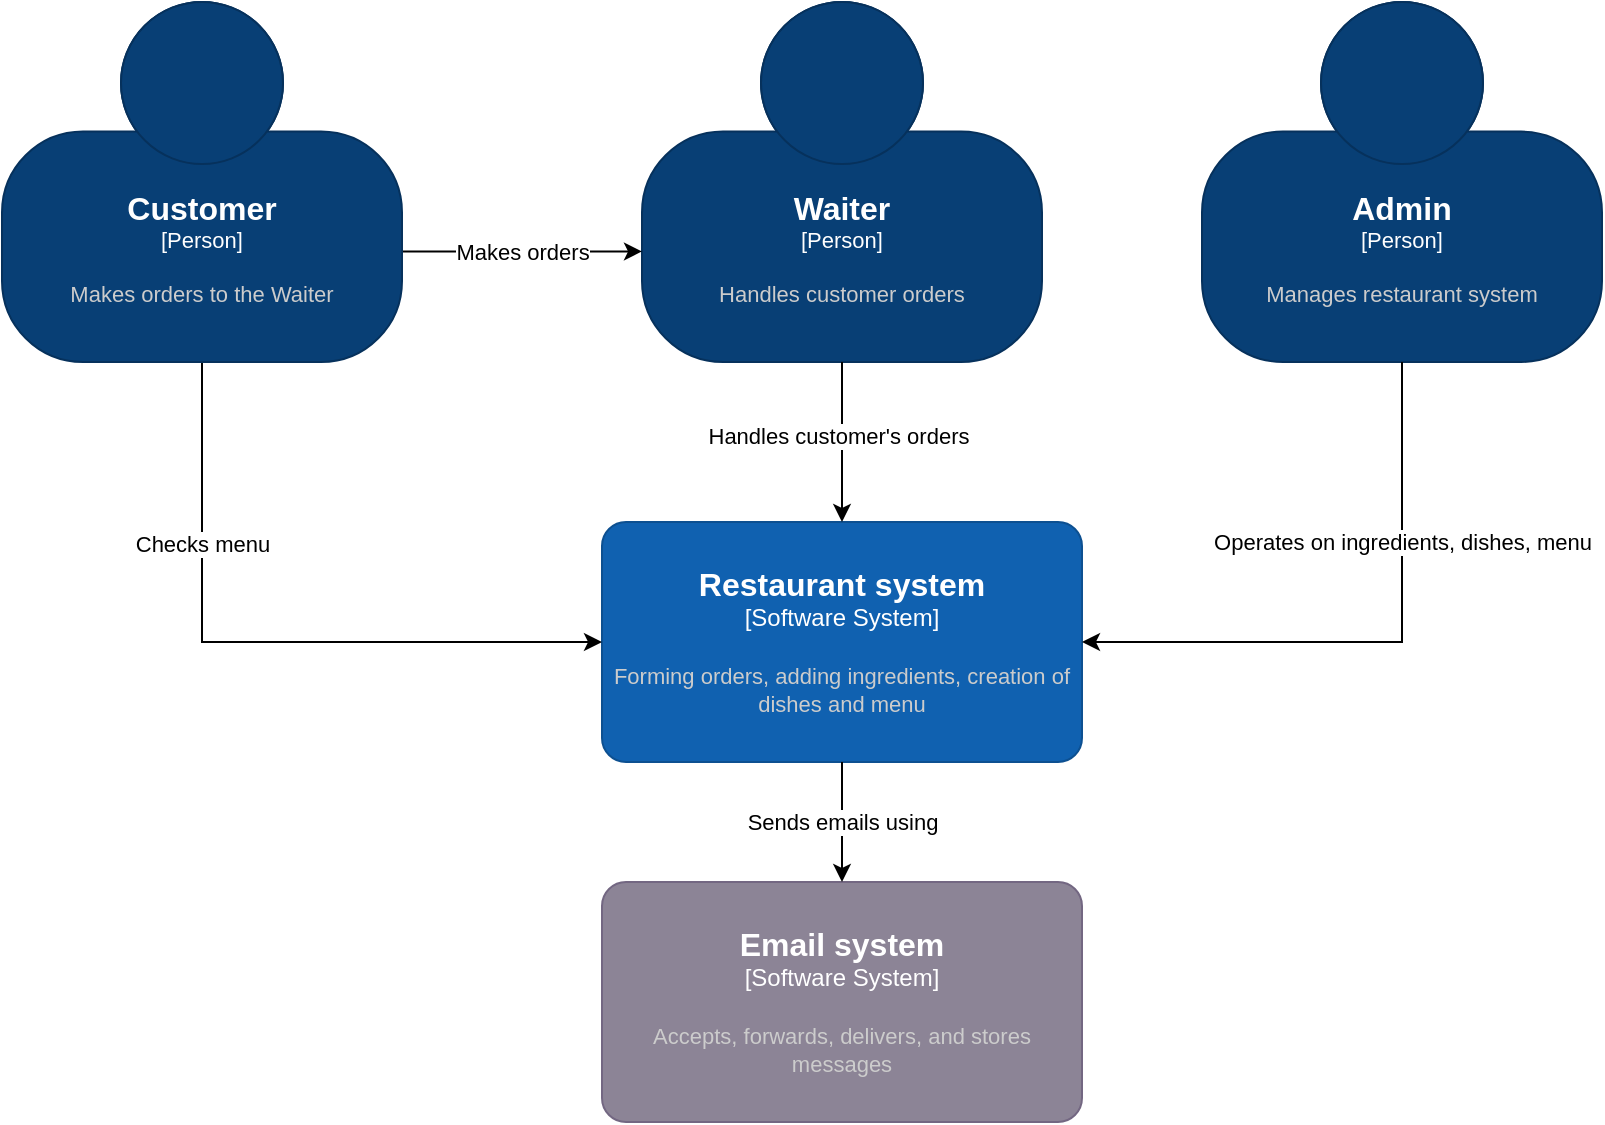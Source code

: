 <mxfile version="22.1.2" type="device" pages="4">
  <diagram name="System Context" id="UbRS0taua3t8izNRCiEn">
    <mxGraphModel dx="1115" dy="669" grid="1" gridSize="10" guides="1" tooltips="1" connect="1" arrows="1" fold="1" page="1" pageScale="1" pageWidth="850" pageHeight="1100" math="0" shadow="0">
      <root>
        <mxCell id="0" />
        <mxCell id="1" parent="0" />
        <object placeholders="1" c4Name="Waiter" c4Type="Person" c4Description="Handles customer orders" label="&lt;font style=&quot;font-size: 16px&quot;&gt;&lt;b&gt;%c4Name%&lt;/b&gt;&lt;/font&gt;&lt;div&gt;[%c4Type%]&lt;/div&gt;&lt;br&gt;&lt;div&gt;&lt;font style=&quot;font-size: 11px&quot;&gt;&lt;font color=&quot;#cccccc&quot;&gt;%c4Description%&lt;/font&gt;&lt;/div&gt;" id="KBOItbEkmz-LMj0SUZXC-1">
          <mxCell style="html=1;fontSize=11;dashed=0;whiteSpace=wrap;fillColor=#083F75;strokeColor=#06315C;fontColor=#ffffff;shape=mxgraph.c4.person2;align=center;metaEdit=1;points=[[0.5,0,0],[1,0.5,0],[1,0.75,0],[0.75,1,0],[0.5,1,0],[0.25,1,0],[0,0.75,0],[0,0.5,0]];resizable=0;" parent="1" vertex="1">
            <mxGeometry x="320" y="100" width="200" height="180" as="geometry" />
          </mxCell>
        </object>
        <object placeholders="1" c4Name="Admin" c4Type="Person" c4Description="Manages restaurant system" label="&lt;font style=&quot;font-size: 16px&quot;&gt;&lt;b&gt;%c4Name%&lt;/b&gt;&lt;/font&gt;&lt;div&gt;[%c4Type%]&lt;/div&gt;&lt;br&gt;&lt;div&gt;&lt;font style=&quot;font-size: 11px&quot;&gt;&lt;font color=&quot;#cccccc&quot;&gt;%c4Description%&lt;/font&gt;&lt;/div&gt;" id="KBOItbEkmz-LMj0SUZXC-3">
          <mxCell style="html=1;fontSize=11;dashed=0;whiteSpace=wrap;fillColor=#083F75;strokeColor=#06315C;fontColor=#ffffff;shape=mxgraph.c4.person2;align=center;metaEdit=1;points=[[0.5,0,0],[1,0.5,0],[1,0.75,0],[0.75,1,0],[0.5,1,0],[0.25,1,0],[0,0.75,0],[0,0.5,0]];resizable=0;" parent="1" vertex="1">
            <mxGeometry x="600" y="100" width="200" height="180" as="geometry" />
          </mxCell>
        </object>
        <object placeholders="1" c4Name="Restaurant system" c4Type="Software System" c4Description="Forming orders, adding ingredients, creation of dishes and menu" label="&lt;font style=&quot;font-size: 16px&quot;&gt;&lt;b&gt;%c4Name%&lt;/b&gt;&lt;/font&gt;&lt;div&gt;[%c4Type%]&lt;/div&gt;&lt;br&gt;&lt;div&gt;&lt;font style=&quot;font-size: 11px&quot;&gt;&lt;font color=&quot;#cccccc&quot;&gt;%c4Description%&lt;/font&gt;&lt;/div&gt;" id="KBOItbEkmz-LMj0SUZXC-4">
          <mxCell style="rounded=1;whiteSpace=wrap;html=1;labelBackgroundColor=none;fillColor=#1061B0;fontColor=#ffffff;align=center;arcSize=10;strokeColor=#0D5091;metaEdit=1;resizable=0;points=[[0.25,0,0],[0.5,0,0],[0.75,0,0],[1,0.25,0],[1,0.5,0],[1,0.75,0],[0.75,1,0],[0.5,1,0],[0.25,1,0],[0,0.75,0],[0,0.5,0],[0,0.25,0]];" parent="1" vertex="1">
            <mxGeometry x="300" y="360" width="240" height="120" as="geometry" />
          </mxCell>
        </object>
        <mxCell id="KBOItbEkmz-LMj0SUZXC-5" style="edgeStyle=orthogonalEdgeStyle;rounded=0;orthogonalLoop=1;jettySize=auto;html=1;exitX=0.5;exitY=1;exitDx=0;exitDy=0;exitPerimeter=0;entryX=0.5;entryY=0;entryDx=0;entryDy=0;entryPerimeter=0;" parent="1" source="KBOItbEkmz-LMj0SUZXC-1" target="KBOItbEkmz-LMj0SUZXC-4" edge="1">
          <mxGeometry relative="1" as="geometry" />
        </mxCell>
        <mxCell id="KBOItbEkmz-LMj0SUZXC-6" value="Handles customer&#39;s orders" style="edgeLabel;html=1;align=center;verticalAlign=middle;resizable=0;points=[];" parent="KBOItbEkmz-LMj0SUZXC-5" vertex="1" connectable="0">
          <mxGeometry x="-0.087" y="-2" relative="1" as="geometry">
            <mxPoint as="offset" />
          </mxGeometry>
        </mxCell>
        <mxCell id="KBOItbEkmz-LMj0SUZXC-7" style="edgeStyle=orthogonalEdgeStyle;rounded=0;orthogonalLoop=1;jettySize=auto;html=1;exitX=0.5;exitY=1;exitDx=0;exitDy=0;exitPerimeter=0;entryX=1;entryY=0.5;entryDx=0;entryDy=0;entryPerimeter=0;" parent="1" source="KBOItbEkmz-LMj0SUZXC-3" target="KBOItbEkmz-LMj0SUZXC-4" edge="1">
          <mxGeometry relative="1" as="geometry" />
        </mxCell>
        <mxCell id="KBOItbEkmz-LMj0SUZXC-8" value="Operates on ingredients, dishes, menu" style="edgeLabel;html=1;align=center;verticalAlign=middle;resizable=0;points=[];" parent="KBOItbEkmz-LMj0SUZXC-7" vertex="1" connectable="0">
          <mxGeometry x="-0.47" y="1" relative="1" as="geometry">
            <mxPoint x="-1" y="10" as="offset" />
          </mxGeometry>
        </mxCell>
        <mxCell id="KBOItbEkmz-LMj0SUZXC-9" style="edgeStyle=orthogonalEdgeStyle;rounded=0;orthogonalLoop=1;jettySize=auto;html=1;exitX=0.998;exitY=0.693;exitDx=0;exitDy=0;exitPerimeter=0;entryX=0;entryY=0.693;entryDx=0;entryDy=0;entryPerimeter=0;" parent="1" source="9N0lAZkilOnMIJzyjZ5i-3" target="KBOItbEkmz-LMj0SUZXC-1" edge="1">
          <mxGeometry relative="1" as="geometry">
            <mxPoint x="200" y="235" as="sourcePoint" />
          </mxGeometry>
        </mxCell>
        <mxCell id="KBOItbEkmz-LMj0SUZXC-10" value="Makes orders" style="edgeLabel;html=1;align=center;verticalAlign=middle;resizable=0;points=[];" parent="KBOItbEkmz-LMj0SUZXC-9" vertex="1" connectable="0">
          <mxGeometry x="0.004" relative="1" as="geometry">
            <mxPoint as="offset" />
          </mxGeometry>
        </mxCell>
        <mxCell id="9N0lAZkilOnMIJzyjZ5i-1" style="edgeStyle=orthogonalEdgeStyle;rounded=0;orthogonalLoop=1;jettySize=auto;html=1;exitX=0.5;exitY=1;exitDx=0;exitDy=0;exitPerimeter=0;entryX=0;entryY=0.5;entryDx=0;entryDy=0;entryPerimeter=0;" parent="1" source="9N0lAZkilOnMIJzyjZ5i-3" target="KBOItbEkmz-LMj0SUZXC-4" edge="1">
          <mxGeometry relative="1" as="geometry">
            <mxPoint x="100" y="280" as="sourcePoint" />
          </mxGeometry>
        </mxCell>
        <mxCell id="9N0lAZkilOnMIJzyjZ5i-2" value="Checks menu" style="edgeLabel;html=1;align=center;verticalAlign=middle;resizable=0;points=[];" parent="9N0lAZkilOnMIJzyjZ5i-1" vertex="1" connectable="0">
          <mxGeometry x="-0.456" y="1" relative="1" as="geometry">
            <mxPoint x="-1" y="-2" as="offset" />
          </mxGeometry>
        </mxCell>
        <object placeholders="1" c4Name="Customer" c4Type="Person" c4Description="Makes orders to the Waiter" label="&lt;font style=&quot;font-size: 16px&quot;&gt;&lt;b&gt;%c4Name%&lt;/b&gt;&lt;/font&gt;&lt;div&gt;[%c4Type%]&lt;/div&gt;&lt;br&gt;&lt;div&gt;&lt;font style=&quot;font-size: 11px&quot;&gt;&lt;font color=&quot;#cccccc&quot;&gt;%c4Description%&lt;/font&gt;&lt;/div&gt;" id="9N0lAZkilOnMIJzyjZ5i-3">
          <mxCell style="html=1;fontSize=11;dashed=0;whiteSpace=wrap;fillColor=#083F75;strokeColor=#06315C;fontColor=#ffffff;shape=mxgraph.c4.person2;align=center;metaEdit=1;points=[[0.5,0,0],[1,0.5,0],[1,0.75,0],[0.75,1,0],[0.5,1,0],[0.25,1,0],[0,0.75,0],[0,0.5,0]];resizable=0;" parent="1" vertex="1">
            <mxGeometry y="100" width="200" height="180" as="geometry" />
          </mxCell>
        </object>
        <object placeholders="1" c4Name="Email system" c4Type="Software System" c4Description="Accepts, forwards, delivers, and stores messages" label="&lt;font style=&quot;font-size: 16px&quot;&gt;&lt;b&gt;%c4Name%&lt;/b&gt;&lt;/font&gt;&lt;div&gt;[%c4Type%]&lt;/div&gt;&lt;br&gt;&lt;div&gt;&lt;font style=&quot;font-size: 11px&quot;&gt;&lt;font color=&quot;#cccccc&quot;&gt;%c4Description%&lt;/font&gt;&lt;/div&gt;" id="W1pcqlETgakzoYYGI-3U-1">
          <mxCell style="rounded=1;whiteSpace=wrap;html=1;labelBackgroundColor=none;fillColor=#8C8496;fontColor=#ffffff;align=center;arcSize=10;strokeColor=#736782;metaEdit=1;resizable=0;points=[[0.25,0,0],[0.5,0,0],[0.75,0,0],[1,0.25,0],[1,0.5,0],[1,0.75,0],[0.75,1,0],[0.5,1,0],[0.25,1,0],[0,0.75,0],[0,0.5,0],[0,0.25,0]];" parent="1" vertex="1">
            <mxGeometry x="300" y="540" width="240" height="120" as="geometry" />
          </mxCell>
        </object>
        <mxCell id="W1pcqlETgakzoYYGI-3U-2" style="edgeStyle=orthogonalEdgeStyle;rounded=0;orthogonalLoop=1;jettySize=auto;html=1;exitX=0.5;exitY=1;exitDx=0;exitDy=0;exitPerimeter=0;entryX=0.5;entryY=0;entryDx=0;entryDy=0;entryPerimeter=0;" parent="1" source="KBOItbEkmz-LMj0SUZXC-4" target="W1pcqlETgakzoYYGI-3U-1" edge="1">
          <mxGeometry relative="1" as="geometry" />
        </mxCell>
        <mxCell id="W1pcqlETgakzoYYGI-3U-3" value="Sends emails using" style="edgeLabel;html=1;align=center;verticalAlign=middle;resizable=0;points=[];" parent="W1pcqlETgakzoYYGI-3U-2" vertex="1" connectable="0">
          <mxGeometry x="-0.333" y="-2" relative="1" as="geometry">
            <mxPoint x="2" y="10" as="offset" />
          </mxGeometry>
        </mxCell>
      </root>
    </mxGraphModel>
  </diagram>
  <diagram id="9HWCESqWu3Izzc-SEvYo" name="Container">
    <mxGraphModel dx="1965" dy="669" grid="1" gridSize="10" guides="1" tooltips="1" connect="1" arrows="1" fold="1" page="1" pageScale="1" pageWidth="850" pageHeight="1100" math="0" shadow="0">
      <root>
        <mxCell id="0" />
        <mxCell id="1" parent="0" />
        <object placeholders="1" c4Name="Waiter" c4Type="Person" c4Description="Handles customer orders" label="&lt;font style=&quot;font-size: 16px&quot;&gt;&lt;b&gt;%c4Name%&lt;/b&gt;&lt;/font&gt;&lt;div&gt;[%c4Type%]&lt;/div&gt;&lt;br&gt;&lt;div&gt;&lt;font style=&quot;font-size: 11px&quot;&gt;&lt;font color=&quot;#cccccc&quot;&gt;%c4Description%&lt;/font&gt;&lt;/div&gt;" id="YgYjQcu3euaQvBpd3cOw-1">
          <mxCell style="html=1;fontSize=11;dashed=0;whiteSpace=wrap;fillColor=#083F75;strokeColor=#06315C;fontColor=#ffffff;shape=mxgraph.c4.person2;align=center;metaEdit=1;points=[[0.5,0,0],[1,0.5,0],[1,0.75,0],[0.75,1,0],[0.5,1,0],[0.25,1,0],[0,0.75,0],[0,0.5,0]];resizable=0;" parent="1" vertex="1">
            <mxGeometry x="345" y="60" width="200" height="180" as="geometry" />
          </mxCell>
        </object>
        <object placeholders="1" c4Name="Admin" c4Type="Person" c4Description="Manages restaurant system" label="&lt;font style=&quot;font-size: 16px&quot;&gt;&lt;b&gt;%c4Name%&lt;/b&gt;&lt;/font&gt;&lt;div&gt;[%c4Type%]&lt;/div&gt;&lt;br&gt;&lt;div&gt;&lt;font style=&quot;font-size: 11px&quot;&gt;&lt;font color=&quot;#cccccc&quot;&gt;%c4Description%&lt;/font&gt;&lt;/div&gt;" id="YgYjQcu3euaQvBpd3cOw-2">
          <mxCell style="html=1;fontSize=11;dashed=0;whiteSpace=wrap;fillColor=#083F75;strokeColor=#06315C;fontColor=#ffffff;shape=mxgraph.c4.person2;align=center;metaEdit=1;points=[[0.5,0,0],[1,0.5,0],[1,0.75,0],[0.75,1,0],[0.5,1,0],[0.25,1,0],[0,0.75,0],[0,0.5,0]];resizable=0;" parent="1" vertex="1">
            <mxGeometry x="600" y="60" width="200" height="180" as="geometry" />
          </mxCell>
        </object>
        <mxCell id="YgYjQcu3euaQvBpd3cOw-4" style="edgeStyle=orthogonalEdgeStyle;rounded=0;orthogonalLoop=1;jettySize=auto;html=1;exitX=0.5;exitY=1;exitDx=0;exitDy=0;exitPerimeter=0;entryX=0.5;entryY=0;entryDx=0;entryDy=0;entryPerimeter=0;" parent="1" source="YgYjQcu3euaQvBpd3cOw-1" target="P3Gumy4Bg-c7N9WOekJP-1" edge="1">
          <mxGeometry relative="1" as="geometry">
            <mxPoint x="445" y="320" as="targetPoint" />
          </mxGeometry>
        </mxCell>
        <mxCell id="YgYjQcu3euaQvBpd3cOw-5" value="Handles customer&#39;s orders" style="edgeLabel;html=1;align=center;verticalAlign=middle;resizable=0;points=[];" parent="YgYjQcu3euaQvBpd3cOw-4" vertex="1" connectable="0">
          <mxGeometry x="-0.087" y="-2" relative="1" as="geometry">
            <mxPoint x="2" y="13" as="offset" />
          </mxGeometry>
        </mxCell>
        <mxCell id="YgYjQcu3euaQvBpd3cOw-6" style="edgeStyle=orthogonalEdgeStyle;rounded=0;orthogonalLoop=1;jettySize=auto;html=1;exitX=0.5;exitY=1;exitDx=0;exitDy=0;exitPerimeter=0;entryX=1;entryY=0.5;entryDx=0;entryDy=0;entryPerimeter=0;" parent="1" source="YgYjQcu3euaQvBpd3cOw-2" target="P3Gumy4Bg-c7N9WOekJP-1" edge="1">
          <mxGeometry relative="1" as="geometry">
            <mxPoint x="565" y="380" as="targetPoint" />
          </mxGeometry>
        </mxCell>
        <mxCell id="YgYjQcu3euaQvBpd3cOw-7" value="Operates on ingredients, dishes, menu" style="edgeLabel;html=1;align=center;verticalAlign=middle;resizable=0;points=[];" parent="YgYjQcu3euaQvBpd3cOw-6" vertex="1" connectable="0">
          <mxGeometry x="-0.47" y="1" relative="1" as="geometry">
            <mxPoint x="-1" y="10" as="offset" />
          </mxGeometry>
        </mxCell>
        <mxCell id="YgYjQcu3euaQvBpd3cOw-8" style="edgeStyle=orthogonalEdgeStyle;rounded=0;orthogonalLoop=1;jettySize=auto;html=1;exitX=0.998;exitY=0.693;exitDx=0;exitDy=0;exitPerimeter=0;entryX=0;entryY=0.693;entryDx=0;entryDy=0;entryPerimeter=0;" parent="1" source="YgYjQcu3euaQvBpd3cOw-12" target="YgYjQcu3euaQvBpd3cOw-1" edge="1">
          <mxGeometry relative="1" as="geometry">
            <mxPoint x="225" y="195" as="sourcePoint" />
          </mxGeometry>
        </mxCell>
        <mxCell id="YgYjQcu3euaQvBpd3cOw-9" value="Makes orders" style="edgeLabel;html=1;align=center;verticalAlign=middle;resizable=0;points=[];" parent="YgYjQcu3euaQvBpd3cOw-8" vertex="1" connectable="0">
          <mxGeometry x="0.004" relative="1" as="geometry">
            <mxPoint as="offset" />
          </mxGeometry>
        </mxCell>
        <mxCell id="YgYjQcu3euaQvBpd3cOw-10" style="edgeStyle=orthogonalEdgeStyle;rounded=0;orthogonalLoop=1;jettySize=auto;html=1;exitX=0.5;exitY=1;exitDx=0;exitDy=0;exitPerimeter=0;entryX=0;entryY=0.5;entryDx=0;entryDy=0;entryPerimeter=0;" parent="1" source="YgYjQcu3euaQvBpd3cOw-12" target="P3Gumy4Bg-c7N9WOekJP-1" edge="1">
          <mxGeometry relative="1" as="geometry">
            <mxPoint x="125" y="230" as="sourcePoint" />
            <mxPoint x="325" y="380" as="targetPoint" />
          </mxGeometry>
        </mxCell>
        <mxCell id="YgYjQcu3euaQvBpd3cOw-11" value="Checks menu" style="edgeLabel;html=1;align=center;verticalAlign=middle;resizable=0;points=[];" parent="YgYjQcu3euaQvBpd3cOw-10" vertex="1" connectable="0">
          <mxGeometry x="-0.456" y="1" relative="1" as="geometry">
            <mxPoint x="-1" y="-2" as="offset" />
          </mxGeometry>
        </mxCell>
        <object placeholders="1" c4Name="Customer" c4Type="Person" c4Description="Makes orders to the Waiter" label="&lt;font style=&quot;font-size: 16px&quot;&gt;&lt;b&gt;%c4Name%&lt;/b&gt;&lt;/font&gt;&lt;div&gt;[%c4Type%]&lt;/div&gt;&lt;br&gt;&lt;div&gt;&lt;font style=&quot;font-size: 11px&quot;&gt;&lt;font color=&quot;#cccccc&quot;&gt;%c4Description%&lt;/font&gt;&lt;/div&gt;" id="YgYjQcu3euaQvBpd3cOw-12">
          <mxCell style="html=1;fontSize=11;dashed=0;whiteSpace=wrap;fillColor=#083F75;strokeColor=#06315C;fontColor=#ffffff;shape=mxgraph.c4.person2;align=center;metaEdit=1;points=[[0.5,0,0],[1,0.5,0],[1,0.75,0],[0.75,1,0],[0.5,1,0],[0.25,1,0],[0,0.75,0],[0,0.5,0]];resizable=0;" parent="1" vertex="1">
            <mxGeometry x="40" y="60" width="200" height="180" as="geometry" />
          </mxCell>
        </object>
        <object placeholders="1" c4Name="Restaurant system" c4Type="SystemScopeBoundary" c4Application="Software System" label="&lt;font style=&quot;font-size: 16px&quot;&gt;&lt;b&gt;&lt;div style=&quot;text-align: left&quot;&gt;%c4Name%&lt;/div&gt;&lt;/b&gt;&lt;/font&gt;&lt;div style=&quot;text-align: left&quot;&gt;[%c4Application%]&lt;/div&gt;" id="YgYjQcu3euaQvBpd3cOw-13">
          <mxCell style="rounded=1;fontSize=11;whiteSpace=wrap;html=1;dashed=1;arcSize=20;fillColor=none;strokeColor=#666666;fontColor=#333333;labelBackgroundColor=none;align=left;verticalAlign=bottom;labelBorderColor=none;spacingTop=0;spacing=10;dashPattern=8 4;metaEdit=1;rotatable=0;perimeter=rectanglePerimeter;noLabel=0;labelPadding=0;allowArrows=0;connectable=0;expand=0;recursiveResize=0;editable=1;pointerEvents=0;absoluteArcSize=1;points=[[0.25,0,0],[0.5,0,0],[0.75,0,0],[1,0.25,0],[1,0.5,0],[1,0.75,0],[0.75,1,0],[0.5,1,0],[0.25,1,0],[0,0.75,0],[0,0.5,0],[0,0.25,0]];" parent="1" vertex="1">
            <mxGeometry x="-50" y="260" width="860" height="450" as="geometry" />
          </mxCell>
        </object>
        <object placeholders="1" c4Type="Relationship" c4Technology="JSON/HTTP" c4Description="Makes API calls" label="&lt;div style=&quot;text-align: left&quot;&gt;&lt;div style=&quot;text-align: center&quot;&gt;&lt;b&gt;%c4Description%&lt;/b&gt;&lt;/div&gt;&lt;div style=&quot;text-align: center&quot;&gt;[%c4Technology%]&lt;/div&gt;&lt;/div&gt;" id="RLAQKbNG-o_fXzzoTHaw-5">
          <mxCell style="endArrow=blockThin;html=1;fontSize=10;fontColor=#404040;strokeWidth=1;endFill=1;strokeColor=#828282;elbow=vertical;metaEdit=1;endSize=14;startSize=14;jumpStyle=arc;jumpSize=16;rounded=0;edgeStyle=orthogonalEdgeStyle;exitX=0.5;exitY=1;exitDx=0;exitDy=0;exitPerimeter=0;entryX=0.5;entryY=0;entryDx=0;entryDy=0;entryPerimeter=0;" parent="1" source="P3Gumy4Bg-c7N9WOekJP-1" target="syYVFkklKrMOl6DFWvN8-1" edge="1">
            <mxGeometry x="-0.25" width="240" relative="1" as="geometry">
              <mxPoint x="445" y="440" as="sourcePoint" />
              <mxPoint x="445" y="540" as="targetPoint" />
              <mxPoint as="offset" />
            </mxGeometry>
          </mxCell>
        </object>
        <object placeholders="1" c4Type="Database" c4Container="Container" c4Technology="SQL Server" c4Description="Stores data about prices, orders, ingredients, dishes and user information" label="&lt;font style=&quot;font-size: 16px&quot;&gt;&lt;b&gt;%c4Type%&lt;/b&gt;&lt;/font&gt;&lt;div&gt;[%c4Container%:&amp;nbsp;%c4Technology%]&lt;/div&gt;&lt;br&gt;&lt;div&gt;&lt;font style=&quot;font-size: 11px&quot;&gt;&lt;font color=&quot;#E6E6E6&quot;&gt;%c4Description%&lt;/font&gt;&lt;/div&gt;" id="RLAQKbNG-o_fXzzoTHaw-6">
          <mxCell style="shape=cylinder3;size=15;whiteSpace=wrap;html=1;boundedLbl=1;rounded=0;labelBackgroundColor=none;fillColor=#23A2D9;fontSize=12;fontColor=#ffffff;align=center;strokeColor=#0E7DAD;metaEdit=1;points=[[0.5,0,0],[1,0.25,0],[1,0.5,0],[1,0.75,0],[0.5,1,0],[0,0.75,0],[0,0.5,0],[0,0.25,0]];resizable=0;" parent="1" vertex="1">
            <mxGeometry x="-30" y="540" width="240" height="120" as="geometry" />
          </mxCell>
        </object>
        <object placeholders="1" c4Type="Relationship" c4Technology="SQL/TCP" c4Description="Reads from and &#xa;writes to" label="&lt;div style=&quot;text-align: left&quot;&gt;&lt;div style=&quot;text-align: center&quot;&gt;&lt;b&gt;%c4Description%&lt;/b&gt;&lt;/div&gt;&lt;div style=&quot;text-align: center&quot;&gt;[%c4Technology%]&lt;/div&gt;&lt;/div&gt;" id="RLAQKbNG-o_fXzzoTHaw-9">
          <mxCell style="endArrow=blockThin;html=1;fontSize=10;fontColor=#404040;strokeWidth=1;endFill=1;strokeColor=#828282;elbow=vertical;metaEdit=1;endSize=14;startSize=14;jumpStyle=arc;jumpSize=16;rounded=0;edgeStyle=orthogonalEdgeStyle;exitX=0;exitY=0.5;exitDx=0;exitDy=0;exitPerimeter=0;entryX=1;entryY=0.5;entryDx=0;entryDy=0;entryPerimeter=0;" parent="1" source="syYVFkklKrMOl6DFWvN8-1" target="RLAQKbNG-o_fXzzoTHaw-6" edge="1">
            <mxGeometry x="-0.103" width="240" relative="1" as="geometry">
              <mxPoint x="325" y="600" as="sourcePoint" />
              <mxPoint x="510" y="710" as="targetPoint" />
              <mxPoint as="offset" />
            </mxGeometry>
          </mxCell>
        </object>
        <object placeholders="1" c4Type="Web Application" c4Container="Container" c4Technology="TypeScript and Next.JS" c4Description="Provides all of the restaurant functionality to customers via their web browser" label="&lt;font style=&quot;font-size: 16px&quot;&gt;&lt;b&gt;%c4Type%&lt;/b&gt;&lt;/font&gt;&lt;div&gt;[%c4Container%:&amp;nbsp;%c4Technology%]&lt;/div&gt;&lt;br&gt;&lt;div&gt;&lt;font style=&quot;font-size: 11px&quot;&gt;&lt;font color=&quot;#E6E6E6&quot;&gt;%c4Description%&lt;/font&gt;&lt;/div&gt;" id="P3Gumy4Bg-c7N9WOekJP-1">
          <mxCell style="shape=mxgraph.c4.webBrowserContainer2;whiteSpace=wrap;html=1;boundedLbl=1;rounded=0;labelBackgroundColor=none;strokeColor=#118ACD;fillColor=#23A2D9;strokeColor=#118ACD;strokeColor2=#0E7DAD;fontSize=12;fontColor=#ffffff;align=center;metaEdit=1;points=[[0.5,0,0],[1,0.25,0],[1,0.5,0],[1,0.75,0],[0.5,1,0],[0,0.75,0],[0,0.5,0],[0,0.25,0]];resizable=0;" parent="1" vertex="1">
            <mxGeometry x="325" y="310" width="240" height="160" as="geometry" />
          </mxCell>
        </object>
        <object placeholders="1" c4Name="API Application" c4Type="Container" c4Technology="C# and ASP.NET Core" c4Description="Grants restaurant system functionality using REST API" label="&lt;font style=&quot;font-size: 16px&quot;&gt;&lt;b&gt;%c4Name%&lt;/b&gt;&lt;/font&gt;&lt;div&gt;[%c4Type%: %c4Technology%]&lt;/div&gt;&lt;br&gt;&lt;div&gt;&lt;font style=&quot;font-size: 11px&quot;&gt;&lt;font color=&quot;#E6E6E6&quot;&gt;%c4Description%&lt;/font&gt;&lt;/div&gt;" id="syYVFkklKrMOl6DFWvN8-1">
          <mxCell style="rounded=1;whiteSpace=wrap;html=1;fontSize=11;labelBackgroundColor=none;fillColor=#23A2D9;fontColor=#ffffff;align=center;arcSize=10;strokeColor=#0E7DAD;metaEdit=1;resizable=0;points=[[0.25,0,0],[0.5,0,0],[0.75,0,0],[1,0.25,0],[1,0.5,0],[1,0.75,0],[0.75,1,0],[0.5,1,0],[0.25,1,0],[0,0.75,0],[0,0.5,0],[0,0.25,0]];" parent="1" vertex="1">
            <mxGeometry x="325" y="540" width="240" height="120" as="geometry" />
          </mxCell>
        </object>
        <object placeholders="1" c4Name="Email system" c4Type="Software System" c4Description="Accepts, forwards, delivers, and stores messages" label="&lt;font style=&quot;font-size: 16px&quot;&gt;&lt;b&gt;%c4Name%&lt;/b&gt;&lt;/font&gt;&lt;div&gt;[%c4Type%]&lt;/div&gt;&lt;br&gt;&lt;div&gt;&lt;font style=&quot;font-size: 11px&quot;&gt;&lt;font color=&quot;#cccccc&quot;&gt;%c4Description%&lt;/font&gt;&lt;/div&gt;" id="uQrzu1SrEjmlF_8ygn1B-1">
          <mxCell style="rounded=1;whiteSpace=wrap;html=1;labelBackgroundColor=none;fillColor=#8C8496;fontColor=#ffffff;align=center;arcSize=10;strokeColor=#736782;metaEdit=1;resizable=0;points=[[0.25,0,0],[0.5,0,0],[0.75,0,0],[1,0.25,0],[1,0.5,0],[1,0.75,0],[0.75,1,0],[0.5,1,0],[0.25,1,0],[0,0.75,0],[0,0.5,0],[0,0.25,0]];" parent="1" vertex="1">
            <mxGeometry x="325" y="730" width="240" height="120" as="geometry" />
          </mxCell>
        </object>
        <mxCell id="9ybExrMI2hJWjp8lvpGF-1" style="edgeStyle=orthogonalEdgeStyle;rounded=0;orthogonalLoop=1;jettySize=auto;html=1;exitX=0.5;exitY=1;exitDx=0;exitDy=0;exitPerimeter=0;entryX=0.5;entryY=0;entryDx=0;entryDy=0;entryPerimeter=0;" parent="1" source="syYVFkklKrMOl6DFWvN8-1" target="uQrzu1SrEjmlF_8ygn1B-1" edge="1">
          <mxGeometry relative="1" as="geometry">
            <mxPoint x="420" y="480" as="sourcePoint" />
            <mxPoint x="420" y="540" as="targetPoint" />
          </mxGeometry>
        </mxCell>
        <mxCell id="9ybExrMI2hJWjp8lvpGF-2" value="Sends emails using" style="edgeLabel;html=1;align=center;verticalAlign=middle;resizable=0;points=[];" parent="9ybExrMI2hJWjp8lvpGF-1" vertex="1" connectable="0">
          <mxGeometry x="-0.333" y="-2" relative="1" as="geometry">
            <mxPoint x="2" as="offset" />
          </mxGeometry>
        </mxCell>
      </root>
    </mxGraphModel>
  </diagram>
  <diagram id="XioBTQgEuaYoqfq5J6O-" name="Component">
    <mxGraphModel dx="1115" dy="669" grid="1" gridSize="10" guides="1" tooltips="1" connect="1" arrows="1" fold="1" page="1" pageScale="1" pageWidth="850" pageHeight="1100" math="0" shadow="0">
      <root>
        <mxCell id="0" />
        <mxCell id="1" parent="0" />
        <object placeholders="1" c4Type="Database" c4Container="Container" c4Technology="SQL Server" c4Description="Stores data about prices, orders, ingredients, dishes and user information" label="&lt;font style=&quot;font-size: 16px&quot;&gt;&lt;b&gt;%c4Type%&lt;/b&gt;&lt;/font&gt;&lt;div&gt;[%c4Container%:&amp;nbsp;%c4Technology%]&lt;/div&gt;&lt;br&gt;&lt;div&gt;&lt;font style=&quot;font-size: 11px&quot;&gt;&lt;font color=&quot;#E6E6E6&quot;&gt;%c4Description%&lt;/font&gt;&lt;/div&gt;" id="HL9LSZ5HUjlHp7ghsQEi-1">
          <mxCell style="shape=cylinder3;size=15;whiteSpace=wrap;html=1;boundedLbl=1;rounded=0;labelBackgroundColor=none;fillColor=#23A2D9;fontSize=12;fontColor=#ffffff;align=center;strokeColor=#0E7DAD;metaEdit=1;points=[[0.5,0,0],[1,0.25,0],[1,0.5,0],[1,0.75,0],[0.5,1,0],[0,0.75,0],[0,0.5,0],[0,0.25,0]];resizable=0;" parent="1" vertex="1">
            <mxGeometry x="720" y="840" width="240" height="120" as="geometry" />
          </mxCell>
        </object>
        <object placeholders="1" c4Type="Relationship" c4Technology="SQL/TCP" c4Description="Reads from and writes to" label="&lt;div style=&quot;text-align: left&quot;&gt;&lt;div style=&quot;text-align: center&quot;&gt;&lt;b&gt;%c4Description%&lt;/b&gt;&lt;/div&gt;&lt;div style=&quot;text-align: center&quot;&gt;[%c4Technology%]&lt;/div&gt;&lt;/div&gt;" id="HL9LSZ5HUjlHp7ghsQEi-2">
          <mxCell style="endArrow=blockThin;html=1;fontSize=10;fontColor=#404040;strokeWidth=1;endFill=1;strokeColor=#828282;elbow=vertical;metaEdit=1;endSize=14;startSize=14;jumpStyle=arc;jumpSize=16;rounded=0;edgeStyle=orthogonalEdgeStyle;exitX=0.5;exitY=1;exitDx=0;exitDy=0;exitPerimeter=0;entryX=0.5;entryY=0;entryDx=0;entryDy=0;entryPerimeter=0;" parent="1" source="HL9LSZ5HUjlHp7ghsQEi-4" target="HL9LSZ5HUjlHp7ghsQEi-1" edge="1">
            <mxGeometry x="0.333" width="240" relative="1" as="geometry">
              <mxPoint x="465" y="800" as="sourcePoint" />
              <mxPoint x="650" y="910" as="targetPoint" />
              <mxPoint as="offset" />
            </mxGeometry>
          </mxCell>
        </object>
        <object placeholders="1" c4Name="Web API" c4Type="Component" c4Technology="ASP.NET Core Web API" c4Description="Uses controllers to process user requests and send responses" label="&lt;font style=&quot;font-size: 16px&quot;&gt;&lt;b&gt;%c4Name%&lt;/b&gt;&lt;/font&gt;&lt;div&gt;[%c4Type%: %c4Technology%]&lt;/div&gt;&lt;br&gt;&lt;div&gt;&lt;font style=&quot;font-size: 11px&quot;&gt;%c4Description%&lt;/font&gt;&lt;/div&gt;" id="HL9LSZ5HUjlHp7ghsQEi-3">
          <mxCell style="rounded=1;whiteSpace=wrap;html=1;labelBackgroundColor=none;fillColor=#63BEF2;fontColor=#ffffff;align=center;arcSize=6;strokeColor=#2086C9;metaEdit=1;resizable=0;points=[[0.25,0,0],[0.5,0,0],[0.75,0,0],[1,0.25,0],[1,0.5,0],[1,0.75,0],[0.75,1,0],[0.5,1,0],[0.25,1,0],[0,0.75,0],[0,0.5,0],[0,0.25,0]];" parent="1" vertex="1">
            <mxGeometry x="720" y="240" width="240" height="120" as="geometry" />
          </mxCell>
        </object>
        <object placeholders="1" c4Name="Infrastructure" c4Type="Component" c4Technology="Class library" c4Description="Has DbContext, Repositories. Makes external API calls" label="&lt;font style=&quot;font-size: 16px&quot;&gt;&lt;b&gt;%c4Name%&lt;/b&gt;&lt;/font&gt;&lt;div&gt;[%c4Type%: %c4Technology%]&lt;/div&gt;&lt;br&gt;&lt;div&gt;&lt;font style=&quot;font-size: 11px&quot;&gt;%c4Description%&lt;/font&gt;&lt;/div&gt;" id="HL9LSZ5HUjlHp7ghsQEi-4">
          <mxCell style="rounded=1;whiteSpace=wrap;html=1;labelBackgroundColor=none;fillColor=#63BEF2;fontColor=#ffffff;align=center;arcSize=6;strokeColor=#2086C9;metaEdit=1;resizable=0;points=[[0.25,0,0],[0.5,0,0],[0.75,0,0],[1,0.25,0],[1,0.5,0],[1,0.75,0],[0.75,1,0],[0.5,1,0],[0.25,1,0],[0,0.75,0],[0,0.5,0],[0,0.25,0]];" parent="1" vertex="1">
            <mxGeometry x="720" y="600" width="240" height="120" as="geometry" />
          </mxCell>
        </object>
        <object placeholders="1" c4Name="Core" c4Type="Component" c4Technology="Class library" c4Description="Contains domain subcomponent, business logic services, business logic interfaces, DTOs" label="&lt;font style=&quot;font-size: 16px&quot;&gt;&lt;b&gt;%c4Name%&lt;/b&gt;&lt;/font&gt;&lt;div&gt;[%c4Type%: %c4Technology%]&lt;/div&gt;&lt;br&gt;&lt;div&gt;&lt;font style=&quot;font-size: 11px&quot;&gt;%c4Description%&lt;/font&gt;&lt;/div&gt;" id="HL9LSZ5HUjlHp7ghsQEi-5">
          <mxCell style="rounded=1;whiteSpace=wrap;html=1;labelBackgroundColor=none;fillColor=#63BEF2;fontColor=#ffffff;align=center;arcSize=6;strokeColor=#2086C9;metaEdit=1;resizable=0;points=[[0.25,0,0],[0.5,0,0],[0.75,0,0],[1,0.25,0],[1,0.5,0],[1,0.75,0],[0.75,1,0],[0.5,1,0],[0.25,1,0],[0,0.75,0],[0,0.5,0],[0,0.25,0]];" parent="1" vertex="1">
            <mxGeometry x="720" y="420" width="240" height="120" as="geometry" />
          </mxCell>
        </object>
        <mxCell id="CqMG6eHYs-5OSCFpTWMm-1" style="edgeStyle=orthogonalEdgeStyle;rounded=0;orthogonalLoop=1;jettySize=auto;html=1;exitX=0.5;exitY=0;exitDx=0;exitDy=0;exitPerimeter=0;entryX=0.5;entryY=1;entryDx=0;entryDy=0;entryPerimeter=0;" parent="1" source="HL9LSZ5HUjlHp7ghsQEi-4" target="HL9LSZ5HUjlHp7ghsQEi-5" edge="1">
          <mxGeometry relative="1" as="geometry">
            <mxPoint x="880" y="580" as="targetPoint" />
          </mxGeometry>
        </mxCell>
        <mxCell id="CqMG6eHYs-5OSCFpTWMm-2" value="Depends on" style="edgeLabel;html=1;align=center;verticalAlign=middle;resizable=0;points=[];" parent="CqMG6eHYs-5OSCFpTWMm-1" vertex="1" connectable="0">
          <mxGeometry x="0.031" y="1" relative="1" as="geometry">
            <mxPoint x="-1" as="offset" />
          </mxGeometry>
        </mxCell>
        <mxCell id="CqMG6eHYs-5OSCFpTWMm-3" style="edgeStyle=orthogonalEdgeStyle;rounded=0;orthogonalLoop=1;jettySize=auto;html=1;exitX=0.5;exitY=1;exitDx=0;exitDy=0;exitPerimeter=0;entryX=0.5;entryY=0;entryDx=0;entryDy=0;entryPerimeter=0;" parent="1" source="HL9LSZ5HUjlHp7ghsQEi-3" target="HL9LSZ5HUjlHp7ghsQEi-5" edge="1">
          <mxGeometry relative="1" as="geometry" />
        </mxCell>
        <mxCell id="wHPi9ZznDfdyz6opRcmk-3" value="Depends on" style="edgeLabel;html=1;align=center;verticalAlign=middle;resizable=0;points=[];" parent="CqMG6eHYs-5OSCFpTWMm-3" vertex="1" connectable="0">
          <mxGeometry x="-0.108" y="1" relative="1" as="geometry">
            <mxPoint as="offset" />
          </mxGeometry>
        </mxCell>
        <object placeholders="1" c4Name="API Application" c4Type="ContainerScopeBoundary" c4Application="Container" label="&lt;font style=&quot;font-size: 16px&quot;&gt;&lt;b&gt;&lt;div style=&quot;text-align: left&quot;&gt;%c4Name%&lt;/div&gt;&lt;/b&gt;&lt;/font&gt;&lt;div style=&quot;text-align: left&quot;&gt;[%c4Application%]&lt;/div&gt;" id="wHPi9ZznDfdyz6opRcmk-2">
          <mxCell style="rounded=1;fontSize=11;whiteSpace=wrap;html=1;dashed=1;arcSize=20;fillColor=none;strokeColor=#666666;fontColor=#333333;labelBackgroundColor=none;align=left;verticalAlign=bottom;labelBorderColor=none;spacingTop=0;spacing=10;dashPattern=8 4;metaEdit=1;rotatable=0;perimeter=rectanglePerimeter;noLabel=0;labelPadding=0;allowArrows=0;connectable=0;expand=0;recursiveResize=0;editable=1;pointerEvents=0;absoluteArcSize=1;points=[[0.25,0,0],[0.5,0,0],[0.75,0,0],[1,0.25,0],[1,0.5,0],[1,0.75,0],[0.75,1,0],[0.5,1,0],[0.25,1,0],[0,0.75,0],[0,0.5,0],[0,0.25,0]];" parent="1" vertex="1">
            <mxGeometry x="700" y="200" width="280" height="570" as="geometry" />
          </mxCell>
        </object>
        <object placeholders="1" c4Type="Relationship" c4Technology="JSON/HTTP" c4Description="Makes API calls" label="&lt;div style=&quot;text-align: left&quot;&gt;&lt;div style=&quot;text-align: center&quot;&gt;&lt;b&gt;%c4Description%&lt;/b&gt;&lt;/div&gt;&lt;div style=&quot;text-align: center&quot;&gt;[%c4Technology%]&lt;/div&gt;&lt;/div&gt;" id="uPxGWp1_PvSCSsNLn_As-1">
          <mxCell style="endArrow=blockThin;html=1;fontSize=10;fontColor=#404040;strokeWidth=1;endFill=1;strokeColor=#828282;elbow=vertical;metaEdit=1;endSize=14;startSize=14;jumpStyle=arc;jumpSize=16;rounded=0;edgeStyle=orthogonalEdgeStyle;exitX=0.5;exitY=1;exitDx=0;exitDy=0;exitPerimeter=0;entryX=0.5;entryY=0;entryDx=0;entryDy=0;entryPerimeter=0;" parent="1" source="WD_Pml5CIk8MLABpOuhl-1" target="HL9LSZ5HUjlHp7ghsQEi-3" edge="1">
            <mxGeometry x="-0.5" width="240" relative="1" as="geometry">
              <mxPoint x="840" y="160" as="sourcePoint" />
              <mxPoint x="1030" y="210" as="targetPoint" />
              <mxPoint as="offset" />
            </mxGeometry>
          </mxCell>
        </object>
        <object placeholders="1" c4Type="Web Application" c4Container="Container" c4Technology="TypeScript and Next.JS" c4Description="Provides all of the restaurant functionality to customers via their web browser" label="&lt;font style=&quot;font-size: 16px&quot;&gt;&lt;b&gt;%c4Type%&lt;/b&gt;&lt;/font&gt;&lt;div&gt;[%c4Container%:&amp;nbsp;%c4Technology%]&lt;/div&gt;&lt;br&gt;&lt;div&gt;&lt;font style=&quot;font-size: 11px&quot;&gt;&lt;font color=&quot;#E6E6E6&quot;&gt;%c4Description%&lt;/font&gt;&lt;/div&gt;" id="WD_Pml5CIk8MLABpOuhl-1">
          <mxCell style="shape=mxgraph.c4.webBrowserContainer2;whiteSpace=wrap;html=1;boundedLbl=1;rounded=0;labelBackgroundColor=none;strokeColor=#118ACD;fillColor=#23A2D9;strokeColor=#118ACD;strokeColor2=#0E7DAD;fontSize=12;fontColor=#ffffff;align=center;metaEdit=1;points=[[0.5,0,0],[1,0.25,0],[1,0.5,0],[1,0.75,0],[0.5,1,0],[0,0.75,0],[0,0.5,0],[0,0.25,0]];resizable=0;" parent="1" vertex="1">
            <mxGeometry x="720" width="240" height="160" as="geometry" />
          </mxCell>
        </object>
      </root>
    </mxGraphModel>
  </diagram>
  <diagram id="tfQb7HdWfv7-aMEn9m6X" name="Code">
    <mxGraphModel dx="1965" dy="669" grid="1" gridSize="10" guides="1" tooltips="1" connect="1" arrows="1" fold="1" page="1" pageScale="1" pageWidth="850" pageHeight="1100" math="0" shadow="0">
      <root>
        <mxCell id="0" />
        <mxCell id="1" parent="0" />
        <object placeholders="1" c4Name="Web API" c4Type="ContainerScopeBoundary" c4Application="Component" label="&lt;font style=&quot;font-size: 16px&quot;&gt;&lt;b&gt;&lt;div style=&quot;text-align: left&quot;&gt;%c4Name%&lt;/div&gt;&lt;/b&gt;&lt;/font&gt;&lt;div style=&quot;text-align: left&quot;&gt;[%c4Application%]&lt;/div&gt;" id="Egj2PL-ttD0K4a9dKFJ0-1">
          <mxCell style="rounded=1;fontSize=11;whiteSpace=wrap;html=1;dashed=1;arcSize=20;fillColor=none;strokeColor=#666666;fontColor=#333333;labelBackgroundColor=none;align=left;verticalAlign=bottom;labelBorderColor=none;spacingTop=0;spacing=10;dashPattern=8 4;metaEdit=1;rotatable=0;perimeter=rectanglePerimeter;noLabel=0;labelPadding=0;allowArrows=0;connectable=0;expand=0;recursiveResize=0;editable=1;pointerEvents=0;absoluteArcSize=1;points=[[0.25,0,0],[0.5,0,0],[0.75,0,0],[1,0.25,0],[1,0.5,0],[1,0.75,0],[0.75,1,0],[0.5,1,0],[0.25,1,0],[0,0.75,0],[0,0.5,0],[0,0.25,0]];" parent="1" vertex="1">
            <mxGeometry x="-220" y="160" width="1050" height="110" as="geometry" />
          </mxCell>
        </object>
        <object placeholders="1" c4Name="Infrastructure" c4Type="ContainerScopeBoundary" c4Application="Component" label="&lt;font style=&quot;font-size: 16px&quot;&gt;&lt;b&gt;&lt;div style=&quot;text-align: left&quot;&gt;%c4Name%&lt;/div&gt;&lt;/b&gt;&lt;/font&gt;&lt;div style=&quot;text-align: left&quot;&gt;[%c4Application%]&lt;/div&gt;" id="rYnsSOkoJFmKV0RqKF8g-1">
          <mxCell style="rounded=1;fontSize=11;whiteSpace=wrap;html=1;dashed=1;arcSize=20;fillColor=none;strokeColor=#666666;fontColor=#333333;labelBackgroundColor=none;align=left;verticalAlign=bottom;labelBorderColor=none;spacingTop=0;spacing=10;dashPattern=8 4;metaEdit=1;rotatable=0;perimeter=rectanglePerimeter;noLabel=0;labelPadding=0;allowArrows=0;connectable=0;expand=0;recursiveResize=0;editable=1;pointerEvents=0;absoluteArcSize=1;points=[[0.25,0,0],[0.5,0,0],[0.75,0,0],[1,0.25,0],[1,0.5,0],[1,0.75,0],[0.75,1,0],[0.5,1,0],[0.25,1,0],[0,0.75,0],[0,0.5,0],[0,0.25,0]];" parent="1" vertex="1">
            <mxGeometry x="-109" y="1140" width="940" height="240" as="geometry" />
          </mxCell>
        </object>
        <mxCell id="bpgtqBV-oGvprp5zZS2T-2" value="UsersController" style="html=1;whiteSpace=wrap;" parent="1" vertex="1">
          <mxGeometry x="-150" y="170" width="110" height="50" as="geometry" />
        </mxCell>
        <mxCell id="bpgtqBV-oGvprp5zZS2T-3" value="IngredientsController" style="html=1;whiteSpace=wrap;" parent="1" vertex="1">
          <mxGeometry x="160" y="170" width="135" height="50" as="geometry" />
        </mxCell>
        <mxCell id="bpgtqBV-oGvprp5zZS2T-4" value="MenuController" style="html=1;whiteSpace=wrap;" parent="1" vertex="1">
          <mxGeometry x="345" y="170" width="135" height="50" as="geometry" />
        </mxCell>
        <mxCell id="bpgtqBV-oGvprp5zZS2T-5" value="DishesController" style="html=1;whiteSpace=wrap;" parent="1" vertex="1">
          <mxGeometry x="520" y="170" width="135" height="50" as="geometry" />
        </mxCell>
        <mxCell id="mLsxzZtK3XkOex8WAoE--2" style="edgeStyle=orthogonalEdgeStyle;rounded=0;orthogonalLoop=1;jettySize=auto;html=1;exitX=0.5;exitY=1;exitDx=0;exitDy=0;entryX=0.5;entryY=0;entryDx=0;entryDy=0;endArrow=diamondThin;endFill=1;endSize=12;" parent="1" source="bpgtqBV-oGvprp5zZS2T-6" target="bpgtqBV-oGvprp5zZS2T-15" edge="1">
          <mxGeometry relative="1" as="geometry" />
        </mxCell>
        <mxCell id="bpgtqBV-oGvprp5zZS2T-6" value="RolesController" style="html=1;whiteSpace=wrap;" parent="1" vertex="1">
          <mxGeometry x="16" y="170" width="110" height="50" as="geometry" />
        </mxCell>
        <mxCell id="bpgtqBV-oGvprp5zZS2T-7" value="OrdersController" style="html=1;whiteSpace=wrap;" parent="1" vertex="1">
          <mxGeometry x="700" y="170" width="110" height="50" as="geometry" />
        </mxCell>
        <object placeholders="1" c4Name="Domain" c4Type="ContainerScopeBoundary" c4Application="Subcomponent" label="&lt;font style=&quot;font-size: 16px&quot;&gt;&lt;b&gt;&lt;div style=&quot;text-align: left&quot;&gt;%c4Name%&lt;/div&gt;&lt;/b&gt;&lt;/font&gt;&lt;div style=&quot;text-align: left&quot;&gt;[%c4Application%]&lt;/div&gt;" id="rYnsSOkoJFmKV0RqKF8g-2">
          <mxCell style="rounded=1;fontSize=11;whiteSpace=wrap;html=1;dashed=1;arcSize=20;fillColor=none;strokeColor=#666666;fontColor=#333333;labelBackgroundColor=none;align=left;verticalAlign=bottom;labelBorderColor=none;spacingTop=0;spacing=10;dashPattern=8 4;metaEdit=1;rotatable=0;perimeter=rectanglePerimeter;noLabel=0;labelPadding=0;allowArrows=0;connectable=0;expand=0;recursiveResize=0;editable=1;pointerEvents=0;absoluteArcSize=1;points=[[0.25,0,0],[0.5,0,0],[0.75,0,0],[1,0.25,0],[1,0.5,0],[1,0.75,0],[0.75,1,0],[0.5,1,0],[0.25,1,0],[0,0.75,0],[0,0.5,0],[0,0.25,0]];" parent="1" vertex="1">
            <mxGeometry x="-132.5" y="802.5" width="982.5" height="290" as="geometry" />
          </mxCell>
        </object>
        <object placeholders="1" c4Name="Core" c4Type="ContainerScopeBoundary" c4Application="Component" label="&lt;font style=&quot;font-size: 16px&quot;&gt;&lt;b&gt;&lt;div style=&quot;text-align: left&quot;&gt;%c4Name%&lt;/div&gt;&lt;/b&gt;&lt;/font&gt;&lt;div style=&quot;text-align: left&quot;&gt;[%c4Application%]&lt;/div&gt;" id="rYnsSOkoJFmKV0RqKF8g-3">
          <mxCell style="rounded=1;fontSize=11;whiteSpace=wrap;html=1;dashed=1;arcSize=20;fillColor=none;strokeColor=#666666;fontColor=#333333;labelBackgroundColor=none;align=left;verticalAlign=bottom;labelBorderColor=none;spacingTop=0;spacing=10;dashPattern=8 4;metaEdit=1;rotatable=1;perimeter=rectanglePerimeter;noLabel=0;labelPadding=0;allowArrows=0;connectable=1;expand=0;recursiveResize=0;editable=1;pointerEvents=0;absoluteArcSize=1;points=[[0.25,0,0],[0.5,0,0],[0.75,0,0],[1,0.25,0],[1,0.5,0],[1,0.75,0],[0.75,1,0],[0.5,1,0],[0.25,1,0],[0,0.75,0],[0,0.5,0],[0,0.25,0]];movable=1;resizable=1;deletable=1;locked=0;" parent="1" vertex="1">
            <mxGeometry x="-477.5" y="300" width="1460" height="820" as="geometry" />
          </mxCell>
        </object>
        <mxCell id="bpgtqBV-oGvprp5zZS2T-9" value="IAccountService" style="html=1;whiteSpace=wrap;" parent="1" vertex="1">
          <mxGeometry x="-430" y="322.5" width="110" height="50" as="geometry" />
        </mxCell>
        <mxCell id="bpgtqBV-oGvprp5zZS2T-14" value="IJwtService" style="html=1;whiteSpace=wrap;" parent="1" vertex="1">
          <mxGeometry x="-280" y="322.5" width="110" height="55" as="geometry" />
        </mxCell>
        <mxCell id="bpgtqBV-oGvprp5zZS2T-15" value="IRoleService" style="html=1;whiteSpace=wrap;" parent="1" vertex="1">
          <mxGeometry x="16" y="322.5" width="110" height="50" as="geometry" />
        </mxCell>
        <mxCell id="bpgtqBV-oGvprp5zZS2T-16" value="IUserService" style="html=1;whiteSpace=wrap;" parent="1" vertex="1">
          <mxGeometry x="-150" y="322.5" width="110" height="50" as="geometry" />
        </mxCell>
        <mxCell id="bpgtqBV-oGvprp5zZS2T-17" value="IIngredientsService" style="html=1;whiteSpace=wrap;" parent="1" vertex="1">
          <mxGeometry x="172.5" y="322.5" width="110" height="50" as="geometry" />
        </mxCell>
        <mxCell id="bpgtqBV-oGvprp5zZS2T-18" value="IMenuService" style="html=1;whiteSpace=wrap;" parent="1" vertex="1">
          <mxGeometry x="357.5" y="322.5" width="110" height="50" as="geometry" />
        </mxCell>
        <mxCell id="bpgtqBV-oGvprp5zZS2T-19" value="IDishesService" style="html=1;whiteSpace=wrap;" parent="1" vertex="1">
          <mxGeometry x="532.5" y="322.5" width="110" height="50" as="geometry" />
        </mxCell>
        <mxCell id="bpgtqBV-oGvprp5zZS2T-20" value="IOrdersService" style="html=1;whiteSpace=wrap;" parent="1" vertex="1">
          <mxGeometry x="700" y="322.5" width="110" height="50" as="geometry" />
        </mxCell>
        <mxCell id="mLsxzZtK3XkOex8WAoE--1" value="IEmailService" style="html=1;whiteSpace=wrap;" parent="1" vertex="1">
          <mxGeometry x="850" y="322.5" width="110" height="50" as="geometry" />
        </mxCell>
        <mxCell id="mLsxzZtK3XkOex8WAoE--4" style="edgeStyle=orthogonalEdgeStyle;rounded=0;orthogonalLoop=1;jettySize=auto;html=1;exitX=0.5;exitY=1;exitDx=0;exitDy=0;entryX=0.5;entryY=0;entryDx=0;entryDy=0;endArrow=diamondThin;endFill=1;endSize=12;" parent="1" source="bpgtqBV-oGvprp5zZS2T-2" target="bpgtqBV-oGvprp5zZS2T-16" edge="1">
          <mxGeometry relative="1" as="geometry">
            <mxPoint x="-130.24" y="220" as="sourcePoint" />
            <mxPoint x="-60.24" y="355" as="targetPoint" />
            <Array as="points">
              <mxPoint x="-95" y="300" />
              <mxPoint x="-95" y="300" />
            </Array>
          </mxGeometry>
        </mxCell>
        <mxCell id="mLsxzZtK3XkOex8WAoE--5" style="edgeStyle=orthogonalEdgeStyle;rounded=0;orthogonalLoop=1;jettySize=auto;html=1;exitX=0.5;exitY=1;exitDx=0;exitDy=0;entryX=0.5;entryY=0;entryDx=0;entryDy=0;endArrow=diamondThin;endFill=1;endSize=12;" parent="1" source="bpgtqBV-oGvprp5zZS2T-3" target="bpgtqBV-oGvprp5zZS2T-17" edge="1">
          <mxGeometry relative="1" as="geometry">
            <mxPoint x="295" y="210" as="sourcePoint" />
            <mxPoint x="365" y="345" as="targetPoint" />
          </mxGeometry>
        </mxCell>
        <mxCell id="mLsxzZtK3XkOex8WAoE--6" style="edgeStyle=orthogonalEdgeStyle;rounded=0;orthogonalLoop=1;jettySize=auto;html=1;exitX=0.5;exitY=1;exitDx=0;exitDy=0;endArrow=diamondThin;endFill=1;endSize=12;entryX=0.5;entryY=0;entryDx=0;entryDy=0;" parent="1" source="bpgtqBV-oGvprp5zZS2T-4" target="bpgtqBV-oGvprp5zZS2T-18" edge="1">
          <mxGeometry relative="1" as="geometry">
            <mxPoint x="248" y="200" as="sourcePoint" />
            <mxPoint x="440" y="280" as="targetPoint" />
            <Array as="points" />
          </mxGeometry>
        </mxCell>
        <mxCell id="mLsxzZtK3XkOex8WAoE--8" style="edgeStyle=orthogonalEdgeStyle;rounded=0;orthogonalLoop=1;jettySize=auto;html=1;exitX=0.5;exitY=1;exitDx=0;exitDy=0;endArrow=diamondThin;endFill=1;endSize=12;entryX=0.5;entryY=0;entryDx=0;entryDy=0;" parent="1" source="bpgtqBV-oGvprp5zZS2T-5" target="bpgtqBV-oGvprp5zZS2T-19" edge="1">
          <mxGeometry relative="1" as="geometry">
            <mxPoint x="560" y="184.5" as="sourcePoint" />
            <mxPoint x="660" y="270" as="targetPoint" />
            <Array as="points" />
          </mxGeometry>
        </mxCell>
        <mxCell id="mLsxzZtK3XkOex8WAoE--9" style="edgeStyle=orthogonalEdgeStyle;rounded=0;orthogonalLoop=1;jettySize=auto;html=1;exitX=0.5;exitY=1;exitDx=0;exitDy=0;entryX=0.5;entryY=0;entryDx=0;entryDy=0;endArrow=diamondThin;endFill=1;endSize=12;" parent="1" source="bpgtqBV-oGvprp5zZS2T-7" target="bpgtqBV-oGvprp5zZS2T-20" edge="1">
          <mxGeometry relative="1" as="geometry">
            <mxPoint x="598" y="200" as="sourcePoint" />
            <mxPoint x="598" y="335" as="targetPoint" />
            <Array as="points" />
          </mxGeometry>
        </mxCell>
        <mxCell id="mLsxzZtK3XkOex8WAoE--22" style="edgeStyle=orthogonalEdgeStyle;rounded=0;orthogonalLoop=1;jettySize=auto;html=1;exitX=1;exitY=0.5;exitDx=0;exitDy=0;entryX=1;entryY=0.5;entryDx=0;entryDy=0;dashed=1;jumpSize=24;strokeColor=default;dashPattern=8 8;" parent="1" source="mLsxzZtK3XkOex8WAoE--10" target="mLsxzZtK3XkOex8WAoE--19" edge="1">
          <mxGeometry relative="1" as="geometry" />
        </mxCell>
        <mxCell id="mLsxzZtK3XkOex8WAoE--23" style="edgeStyle=orthogonalEdgeStyle;rounded=0;orthogonalLoop=1;jettySize=auto;html=1;exitX=1;exitY=0.5;exitDx=0;exitDy=0;entryX=1;entryY=0.5;entryDx=0;entryDy=0;dashed=1;dashPattern=8 8;" parent="1" source="mLsxzZtK3XkOex8WAoE--10" target="mLsxzZtK3XkOex8WAoE--20" edge="1">
          <mxGeometry relative="1" as="geometry" />
        </mxCell>
        <mxCell id="mLsxzZtK3XkOex8WAoE--24" style="edgeStyle=orthogonalEdgeStyle;rounded=0;orthogonalLoop=1;jettySize=auto;html=1;exitX=1;exitY=0.5;exitDx=0;exitDy=0;entryX=1;entryY=0.5;entryDx=0;entryDy=0;dashed=1;dashPattern=8 8;" parent="1" source="mLsxzZtK3XkOex8WAoE--10" target="mLsxzZtK3XkOex8WAoE--21" edge="1">
          <mxGeometry relative="1" as="geometry">
            <mxPoint x="-320" y="747.5" as="targetPoint" />
          </mxGeometry>
        </mxCell>
        <mxCell id="mLsxzZtK3XkOex8WAoE--64" style="edgeStyle=orthogonalEdgeStyle;rounded=0;orthogonalLoop=1;jettySize=auto;html=1;exitX=0.5;exitY=0;exitDx=0;exitDy=0;entryX=0.5;entryY=1;entryDx=0;entryDy=0;dashed=1;dashPattern=8 8;endArrow=block;endFill=0;" parent="1" source="mLsxzZtK3XkOex8WAoE--10" target="bpgtqBV-oGvprp5zZS2T-9" edge="1">
          <mxGeometry relative="1" as="geometry" />
        </mxCell>
        <mxCell id="mLsxzZtK3XkOex8WAoE--10" value="AccountService" style="html=1;whiteSpace=wrap;" parent="1" vertex="1">
          <mxGeometry x="-430" y="452.5" width="110" height="50" as="geometry" />
        </mxCell>
        <mxCell id="mLsxzZtK3XkOex8WAoE--11" value="JwtService" style="html=1;whiteSpace=wrap;" parent="1" vertex="1">
          <mxGeometry x="-280" y="450" width="110" height="55" as="geometry" />
        </mxCell>
        <mxCell id="mLsxzZtK3XkOex8WAoE--33" style="edgeStyle=orthogonalEdgeStyle;rounded=0;orthogonalLoop=1;jettySize=auto;html=1;exitX=1;exitY=0.5;exitDx=0;exitDy=0;entryX=1;entryY=0.5;entryDx=0;entryDy=0;dashed=1;dashPattern=8 8;" parent="1" source="mLsxzZtK3XkOex8WAoE--12" target="mLsxzZtK3XkOex8WAoE--32" edge="1">
          <mxGeometry relative="1" as="geometry" />
        </mxCell>
        <mxCell id="mLsxzZtK3XkOex8WAoE--34" style="edgeStyle=orthogonalEdgeStyle;rounded=0;orthogonalLoop=1;jettySize=auto;html=1;exitX=1;exitY=0.5;exitDx=0;exitDy=0;entryX=1;entryY=0.5;entryDx=0;entryDy=0;dashed=1;dashPattern=8 8;" parent="1" source="mLsxzZtK3XkOex8WAoE--12" target="mLsxzZtK3XkOex8WAoE--31" edge="1">
          <mxGeometry relative="1" as="geometry" />
        </mxCell>
        <mxCell id="mLsxzZtK3XkOex8WAoE--57" style="edgeStyle=orthogonalEdgeStyle;rounded=0;orthogonalLoop=1;jettySize=auto;html=1;exitX=1;exitY=0.5;exitDx=0;exitDy=0;entryX=1;entryY=0.5;entryDx=0;entryDy=0;dashed=1;dashPattern=8 8;" parent="1" source="mLsxzZtK3XkOex8WAoE--12" target="mLsxzZtK3XkOex8WAoE--56" edge="1">
          <mxGeometry relative="1" as="geometry" />
        </mxCell>
        <mxCell id="mLsxzZtK3XkOex8WAoE--12" value="UserService" style="html=1;whiteSpace=wrap;" parent="1" vertex="1">
          <mxGeometry x="-150" y="450" width="110" height="50" as="geometry" />
        </mxCell>
        <mxCell id="mLsxzZtK3XkOex8WAoE--28" style="edgeStyle=orthogonalEdgeStyle;rounded=0;orthogonalLoop=1;jettySize=auto;html=1;exitX=0;exitY=0.5;exitDx=0;exitDy=0;entryX=0;entryY=0.5;entryDx=0;entryDy=0;dashed=1;dashPattern=8 8;" parent="1" source="mLsxzZtK3XkOex8WAoE--13" target="mLsxzZtK3XkOex8WAoE--25" edge="1">
          <mxGeometry relative="1" as="geometry" />
        </mxCell>
        <mxCell id="mLsxzZtK3XkOex8WAoE--29" style="edgeStyle=orthogonalEdgeStyle;rounded=0;orthogonalLoop=1;jettySize=auto;html=1;exitX=0;exitY=0.5;exitDx=0;exitDy=0;entryX=0;entryY=0.5;entryDx=0;entryDy=0;dashed=1;dashPattern=8 8;" parent="1" source="mLsxzZtK3XkOex8WAoE--13" target="mLsxzZtK3XkOex8WAoE--26" edge="1">
          <mxGeometry relative="1" as="geometry" />
        </mxCell>
        <mxCell id="mLsxzZtK3XkOex8WAoE--30" style="edgeStyle=orthogonalEdgeStyle;rounded=0;orthogonalLoop=1;jettySize=auto;html=1;exitX=0;exitY=0.5;exitDx=0;exitDy=0;entryX=0;entryY=0.5;entryDx=0;entryDy=0;dashed=1;dashPattern=8 8;" parent="1" source="mLsxzZtK3XkOex8WAoE--13" target="mLsxzZtK3XkOex8WAoE--27" edge="1">
          <mxGeometry relative="1" as="geometry" />
        </mxCell>
        <mxCell id="mLsxzZtK3XkOex8WAoE--13" value="RoleService" style="html=1;whiteSpace=wrap;" parent="1" vertex="1">
          <mxGeometry x="16" y="450" width="110" height="50" as="geometry" />
        </mxCell>
        <mxCell id="mLsxzZtK3XkOex8WAoE--38" style="edgeStyle=orthogonalEdgeStyle;rounded=0;orthogonalLoop=1;jettySize=auto;html=1;exitX=0;exitY=0.5;exitDx=0;exitDy=0;entryX=0;entryY=0.5;entryDx=0;entryDy=0;dashed=1;dashPattern=8 8;" parent="1" source="mLsxzZtK3XkOex8WAoE--14" target="mLsxzZtK3XkOex8WAoE--35" edge="1">
          <mxGeometry relative="1" as="geometry" />
        </mxCell>
        <mxCell id="mLsxzZtK3XkOex8WAoE--39" style="edgeStyle=orthogonalEdgeStyle;rounded=0;orthogonalLoop=1;jettySize=auto;html=1;exitX=0;exitY=0.5;exitDx=0;exitDy=0;entryX=0;entryY=0.5;entryDx=0;entryDy=0;dashed=1;dashPattern=8 8;" parent="1" source="mLsxzZtK3XkOex8WAoE--14" target="mLsxzZtK3XkOex8WAoE--36" edge="1">
          <mxGeometry relative="1" as="geometry" />
        </mxCell>
        <mxCell id="mLsxzZtK3XkOex8WAoE--40" style="edgeStyle=orthogonalEdgeStyle;rounded=0;orthogonalLoop=1;jettySize=auto;html=1;exitX=0;exitY=0.5;exitDx=0;exitDy=0;entryX=0;entryY=0.5;entryDx=0;entryDy=0;dashed=1;dashPattern=8 8;" parent="1" source="mLsxzZtK3XkOex8WAoE--14" target="mLsxzZtK3XkOex8WAoE--37" edge="1">
          <mxGeometry relative="1" as="geometry" />
        </mxCell>
        <mxCell id="mLsxzZtK3XkOex8WAoE--14" value="IngredientsService" style="html=1;whiteSpace=wrap;" parent="1" vertex="1">
          <mxGeometry x="172.5" y="450" width="110" height="50" as="geometry" />
        </mxCell>
        <mxCell id="mLsxzZtK3XkOex8WAoE--46" style="edgeStyle=orthogonalEdgeStyle;rounded=0;orthogonalLoop=1;jettySize=auto;html=1;exitX=0;exitY=0.5;exitDx=0;exitDy=0;entryX=0;entryY=0.5;entryDx=0;entryDy=0;dashed=1;dashPattern=8 8;" parent="1" source="mLsxzZtK3XkOex8WAoE--15" target="mLsxzZtK3XkOex8WAoE--41" edge="1">
          <mxGeometry relative="1" as="geometry" />
        </mxCell>
        <mxCell id="mLsxzZtK3XkOex8WAoE--47" style="edgeStyle=orthogonalEdgeStyle;rounded=0;orthogonalLoop=1;jettySize=auto;html=1;exitX=0;exitY=0.5;exitDx=0;exitDy=0;entryX=0;entryY=0.5;entryDx=0;entryDy=0;dashed=1;dashPattern=8 8;" parent="1" source="mLsxzZtK3XkOex8WAoE--15" target="mLsxzZtK3XkOex8WAoE--42" edge="1">
          <mxGeometry relative="1" as="geometry" />
        </mxCell>
        <mxCell id="mLsxzZtK3XkOex8WAoE--48" style="edgeStyle=orthogonalEdgeStyle;rounded=0;orthogonalLoop=1;jettySize=auto;html=1;exitX=0;exitY=0.5;exitDx=0;exitDy=0;entryX=0;entryY=0.5;entryDx=0;entryDy=0;dashed=1;dashPattern=8 8;" parent="1" source="mLsxzZtK3XkOex8WAoE--15" target="mLsxzZtK3XkOex8WAoE--45" edge="1">
          <mxGeometry relative="1" as="geometry" />
        </mxCell>
        <mxCell id="mLsxzZtK3XkOex8WAoE--15" value="MenuService" style="html=1;whiteSpace=wrap;" parent="1" vertex="1">
          <mxGeometry x="357.5" y="450" width="110" height="50" as="geometry" />
        </mxCell>
        <mxCell id="mLsxzZtK3XkOex8WAoE--53" style="edgeStyle=orthogonalEdgeStyle;rounded=0;orthogonalLoop=1;jettySize=auto;html=1;exitX=0;exitY=0.5;exitDx=0;exitDy=0;entryX=0;entryY=0.5;entryDx=0;entryDy=0;dashed=1;dashPattern=8 8;" parent="1" source="mLsxzZtK3XkOex8WAoE--16" target="mLsxzZtK3XkOex8WAoE--49" edge="1">
          <mxGeometry relative="1" as="geometry" />
        </mxCell>
        <mxCell id="mLsxzZtK3XkOex8WAoE--54" style="edgeStyle=orthogonalEdgeStyle;rounded=0;orthogonalLoop=1;jettySize=auto;html=1;exitX=0;exitY=0.5;exitDx=0;exitDy=0;entryX=0;entryY=0.5;entryDx=0;entryDy=0;dashed=1;dashPattern=8 8;" parent="1" source="mLsxzZtK3XkOex8WAoE--16" target="mLsxzZtK3XkOex8WAoE--50" edge="1">
          <mxGeometry relative="1" as="geometry" />
        </mxCell>
        <mxCell id="mLsxzZtK3XkOex8WAoE--55" style="edgeStyle=orthogonalEdgeStyle;rounded=0;orthogonalLoop=1;jettySize=auto;html=1;exitX=0;exitY=0.5;exitDx=0;exitDy=0;entryX=0;entryY=0.5;entryDx=0;entryDy=0;dashed=1;dashPattern=8 8;" parent="1" source="mLsxzZtK3XkOex8WAoE--16" target="mLsxzZtK3XkOex8WAoE--52" edge="1">
          <mxGeometry relative="1" as="geometry" />
        </mxCell>
        <mxCell id="mLsxzZtK3XkOex8WAoE--16" value="DishesService" style="html=1;whiteSpace=wrap;" parent="1" vertex="1">
          <mxGeometry x="532.5" y="450" width="110" height="50" as="geometry" />
        </mxCell>
        <mxCell id="mLsxzZtK3XkOex8WAoE--61" style="edgeStyle=orthogonalEdgeStyle;rounded=0;orthogonalLoop=1;jettySize=auto;html=1;exitX=0;exitY=0.5;exitDx=0;exitDy=0;entryX=0;entryY=0.5;entryDx=0;entryDy=0;dashed=1;dashPattern=8 8;" parent="1" source="mLsxzZtK3XkOex8WAoE--17" target="mLsxzZtK3XkOex8WAoE--58" edge="1">
          <mxGeometry relative="1" as="geometry" />
        </mxCell>
        <mxCell id="mLsxzZtK3XkOex8WAoE--62" style="edgeStyle=orthogonalEdgeStyle;rounded=0;orthogonalLoop=1;jettySize=auto;html=1;exitX=0;exitY=0.5;exitDx=0;exitDy=0;entryX=0;entryY=0.5;entryDx=0;entryDy=0;dashed=1;dashPattern=8 8;" parent="1" source="mLsxzZtK3XkOex8WAoE--17" target="mLsxzZtK3XkOex8WAoE--59" edge="1">
          <mxGeometry relative="1" as="geometry" />
        </mxCell>
        <mxCell id="mLsxzZtK3XkOex8WAoE--63" style="edgeStyle=orthogonalEdgeStyle;rounded=0;orthogonalLoop=1;jettySize=auto;html=1;exitX=0;exitY=0.5;exitDx=0;exitDy=0;entryX=0;entryY=0.5;entryDx=0;entryDy=0;dashed=1;dashPattern=8 8;" parent="1" source="mLsxzZtK3XkOex8WAoE--17" target="mLsxzZtK3XkOex8WAoE--60" edge="1">
          <mxGeometry relative="1" as="geometry" />
        </mxCell>
        <mxCell id="mLsxzZtK3XkOex8WAoE--17" value="OrdersService" style="html=1;whiteSpace=wrap;" parent="1" vertex="1">
          <mxGeometry x="700" y="450" width="110" height="50" as="geometry" />
        </mxCell>
        <mxCell id="mLsxzZtK3XkOex8WAoE--18" value="EmailService" style="html=1;whiteSpace=wrap;" parent="1" vertex="1">
          <mxGeometry x="850" y="450" width="110" height="50" as="geometry" />
        </mxCell>
        <mxCell id="mLsxzZtK3XkOex8WAoE--19" value="RegisterRequest" style="html=1;whiteSpace=wrap;" parent="1" vertex="1">
          <mxGeometry x="-430" y="520" width="110" height="50" as="geometry" />
        </mxCell>
        <mxCell id="mLsxzZtK3XkOex8WAoE--20" value="LoginRequest" style="html=1;whiteSpace=wrap;" parent="1" vertex="1">
          <mxGeometry x="-430" y="587.5" width="110" height="50" as="geometry" />
        </mxCell>
        <mxCell id="mLsxzZtK3XkOex8WAoE--21" value="AuthorizationResponse" style="html=1;whiteSpace=wrap;" parent="1" vertex="1">
          <mxGeometry x="-460" y="657.5" width="140" height="50" as="geometry" />
        </mxCell>
        <mxCell id="mLsxzZtK3XkOex8WAoE--25" value="AddRoleRequest" style="html=1;whiteSpace=wrap;" parent="1" vertex="1">
          <mxGeometry x="16" y="542.5" width="110" height="50" as="geometry" />
        </mxCell>
        <mxCell id="mLsxzZtK3XkOex8WAoE--26" value="UpdateRoleRequest" style="html=1;whiteSpace=wrap;" parent="1" vertex="1">
          <mxGeometry x="16" y="632.5" width="120" height="54.55" as="geometry" />
        </mxCell>
        <mxCell id="mLsxzZtK3XkOex8WAoE--27" value="RoleResponse" style="html=1;whiteSpace=wrap;" parent="1" vertex="1">
          <mxGeometry x="16" y="722.5" width="110" height="50" as="geometry" />
        </mxCell>
        <mxCell id="mLsxzZtK3XkOex8WAoE--31" value="UserResponse" style="html=1;whiteSpace=wrap;" parent="1" vertex="1">
          <mxGeometry x="-150" y="634.78" width="110" height="50" as="geometry" />
        </mxCell>
        <mxCell id="mLsxzZtK3XkOex8WAoE--32" value="UpdateUserRequest" style="html=1;whiteSpace=wrap;" parent="1" vertex="1">
          <mxGeometry x="-160" y="542.5" width="120" height="50" as="geometry" />
        </mxCell>
        <mxCell id="mLsxzZtK3XkOex8WAoE--35" value="AddIngredientRequest" style="html=1;whiteSpace=wrap;" parent="1" vertex="1">
          <mxGeometry x="172.5" y="542.5" width="125" height="50" as="geometry" />
        </mxCell>
        <mxCell id="mLsxzZtK3XkOex8WAoE--36" value="IngredientResponse" style="html=1;whiteSpace=wrap;" parent="1" vertex="1">
          <mxGeometry x="172.5" y="632.5" width="125" height="50" as="geometry" />
        </mxCell>
        <mxCell id="mLsxzZtK3XkOex8WAoE--37" value="UpdateIngredientRequest" style="html=1;whiteSpace=wrap;" parent="1" vertex="1">
          <mxGeometry x="172.5" y="722.5" width="145" height="50" as="geometry" />
        </mxCell>
        <mxCell id="mLsxzZtK3XkOex8WAoE--41" value="AddItemRequest" style="html=1;whiteSpace=wrap;" parent="1" vertex="1">
          <mxGeometry x="357.5" y="542.5" width="125" height="50" as="geometry" />
        </mxCell>
        <mxCell id="mLsxzZtK3XkOex8WAoE--42" value="ItemResponse" style="html=1;whiteSpace=wrap;" parent="1" vertex="1">
          <mxGeometry x="357.5" y="632.5" width="125" height="50" as="geometry" />
        </mxCell>
        <mxCell id="mLsxzZtK3XkOex8WAoE--45" value="UpdateItemRequest" style="html=1;whiteSpace=wrap;" parent="1" vertex="1">
          <mxGeometry x="357.5" y="722.5" width="125" height="50" as="geometry" />
        </mxCell>
        <mxCell id="mLsxzZtK3XkOex8WAoE--49" value="AddDishRequest" style="html=1;whiteSpace=wrap;" parent="1" vertex="1">
          <mxGeometry x="532.5" y="542.5" width="125" height="50" as="geometry" />
        </mxCell>
        <mxCell id="mLsxzZtK3XkOex8WAoE--50" value="DishResponse" style="html=1;whiteSpace=wrap;" parent="1" vertex="1">
          <mxGeometry x="532.5" y="632.5" width="125" height="50" as="geometry" />
        </mxCell>
        <mxCell id="mLsxzZtK3XkOex8WAoE--52" value="UpdateDishRequest" style="html=1;whiteSpace=wrap;" parent="1" vertex="1">
          <mxGeometry x="532.5" y="722.5" width="125" height="50" as="geometry" />
        </mxCell>
        <mxCell id="mLsxzZtK3XkOex8WAoE--56" value="AddUserRequest" style="html=1;whiteSpace=wrap;" parent="1" vertex="1">
          <mxGeometry x="-160" y="722.5" width="120" height="50" as="geometry" />
        </mxCell>
        <mxCell id="mLsxzZtK3XkOex8WAoE--58" value="AddOrderRequest" style="html=1;whiteSpace=wrap;" parent="1" vertex="1">
          <mxGeometry x="700" y="542.5" width="125" height="50" as="geometry" />
        </mxCell>
        <mxCell id="mLsxzZtK3XkOex8WAoE--59" value="OrderResponse" style="html=1;whiteSpace=wrap;" parent="1" vertex="1">
          <mxGeometry x="700" y="632.5" width="125" height="50" as="geometry" />
        </mxCell>
        <mxCell id="mLsxzZtK3XkOex8WAoE--60" value="UpdateOrderRequest" style="html=1;whiteSpace=wrap;" parent="1" vertex="1">
          <mxGeometry x="700" y="722.5" width="125" height="50" as="geometry" />
        </mxCell>
        <mxCell id="mLsxzZtK3XkOex8WAoE--66" style="edgeStyle=orthogonalEdgeStyle;rounded=0;orthogonalLoop=1;jettySize=auto;html=1;exitX=0.5;exitY=0;exitDx=0;exitDy=0;entryX=0.5;entryY=1;entryDx=0;entryDy=0;dashed=1;dashPattern=8 8;endArrow=block;endFill=0;" parent="1" source="mLsxzZtK3XkOex8WAoE--11" target="bpgtqBV-oGvprp5zZS2T-14" edge="1">
          <mxGeometry relative="1" as="geometry">
            <mxPoint x="-365" y="420" as="sourcePoint" />
            <mxPoint x="-365" y="383" as="targetPoint" />
          </mxGeometry>
        </mxCell>
        <mxCell id="mLsxzZtK3XkOex8WAoE--67" style="edgeStyle=orthogonalEdgeStyle;rounded=0;orthogonalLoop=1;jettySize=auto;html=1;exitX=0.5;exitY=0;exitDx=0;exitDy=0;entryX=0.5;entryY=1;entryDx=0;entryDy=0;dashed=1;dashPattern=8 8;endArrow=block;endFill=0;" parent="1" source="mLsxzZtK3XkOex8WAoE--12" target="bpgtqBV-oGvprp5zZS2T-16" edge="1">
          <mxGeometry relative="1" as="geometry">
            <mxPoint x="-215" y="418" as="sourcePoint" />
            <mxPoint x="-215" y="388" as="targetPoint" />
          </mxGeometry>
        </mxCell>
        <mxCell id="mLsxzZtK3XkOex8WAoE--68" style="edgeStyle=orthogonalEdgeStyle;rounded=0;orthogonalLoop=1;jettySize=auto;html=1;exitX=0.5;exitY=0;exitDx=0;exitDy=0;entryX=0.5;entryY=1;entryDx=0;entryDy=0;dashed=1;dashPattern=8 8;endArrow=block;endFill=0;" parent="1" source="mLsxzZtK3XkOex8WAoE--13" target="bpgtqBV-oGvprp5zZS2T-15" edge="1">
          <mxGeometry relative="1" as="geometry">
            <mxPoint x="-85" y="418" as="sourcePoint" />
            <mxPoint x="-85" y="383" as="targetPoint" />
          </mxGeometry>
        </mxCell>
        <mxCell id="mLsxzZtK3XkOex8WAoE--69" style="edgeStyle=orthogonalEdgeStyle;rounded=0;orthogonalLoop=1;jettySize=auto;html=1;exitX=0.5;exitY=0;exitDx=0;exitDy=0;entryX=0.5;entryY=1;entryDx=0;entryDy=0;dashed=1;dashPattern=8 8;endArrow=block;endFill=0;" parent="1" source="mLsxzZtK3XkOex8WAoE--14" target="bpgtqBV-oGvprp5zZS2T-17" edge="1">
          <mxGeometry relative="1" as="geometry">
            <mxPoint x="85" y="418" as="sourcePoint" />
            <mxPoint x="85" y="383" as="targetPoint" />
          </mxGeometry>
        </mxCell>
        <mxCell id="mLsxzZtK3XkOex8WAoE--70" style="edgeStyle=orthogonalEdgeStyle;rounded=0;orthogonalLoop=1;jettySize=auto;html=1;exitX=0.5;exitY=0;exitDx=0;exitDy=0;entryX=0.5;entryY=1;entryDx=0;entryDy=0;dashed=1;dashPattern=8 8;endArrow=block;endFill=0;" parent="1" source="mLsxzZtK3XkOex8WAoE--15" target="bpgtqBV-oGvprp5zZS2T-18" edge="1">
          <mxGeometry relative="1" as="geometry">
            <mxPoint x="238" y="418" as="sourcePoint" />
            <mxPoint x="238" y="383" as="targetPoint" />
          </mxGeometry>
        </mxCell>
        <mxCell id="mLsxzZtK3XkOex8WAoE--71" style="edgeStyle=orthogonalEdgeStyle;rounded=0;orthogonalLoop=1;jettySize=auto;html=1;exitX=0.5;exitY=0;exitDx=0;exitDy=0;entryX=0.5;entryY=1;entryDx=0;entryDy=0;dashed=1;dashPattern=8 8;endArrow=block;endFill=0;" parent="1" source="mLsxzZtK3XkOex8WAoE--16" target="bpgtqBV-oGvprp5zZS2T-19" edge="1">
          <mxGeometry relative="1" as="geometry">
            <mxPoint x="423" y="418" as="sourcePoint" />
            <mxPoint x="423" y="383" as="targetPoint" />
          </mxGeometry>
        </mxCell>
        <mxCell id="mLsxzZtK3XkOex8WAoE--72" style="edgeStyle=orthogonalEdgeStyle;rounded=0;orthogonalLoop=1;jettySize=auto;html=1;exitX=0.5;exitY=0;exitDx=0;exitDy=0;entryX=0.5;entryY=1;entryDx=0;entryDy=0;dashed=1;dashPattern=8 8;endArrow=block;endFill=0;" parent="1" source="mLsxzZtK3XkOex8WAoE--17" target="bpgtqBV-oGvprp5zZS2T-20" edge="1">
          <mxGeometry relative="1" as="geometry">
            <mxPoint x="598" y="418" as="sourcePoint" />
            <mxPoint x="598" y="383" as="targetPoint" />
          </mxGeometry>
        </mxCell>
        <mxCell id="mLsxzZtK3XkOex8WAoE--73" style="edgeStyle=orthogonalEdgeStyle;rounded=0;orthogonalLoop=1;jettySize=auto;html=1;exitX=0.5;exitY=0;exitDx=0;exitDy=0;entryX=0.5;entryY=1;entryDx=0;entryDy=0;dashed=1;dashPattern=8 8;endArrow=block;endFill=0;" parent="1" source="mLsxzZtK3XkOex8WAoE--18" target="mLsxzZtK3XkOex8WAoE--1" edge="1">
          <mxGeometry relative="1" as="geometry">
            <mxPoint x="765" y="418" as="sourcePoint" />
            <mxPoint x="765" y="383" as="targetPoint" />
          </mxGeometry>
        </mxCell>
        <mxCell id="mLsxzZtK3XkOex8WAoE--91" style="edgeStyle=orthogonalEdgeStyle;rounded=0;orthogonalLoop=1;jettySize=auto;html=1;exitX=0.25;exitY=1;exitDx=0;exitDy=0;entryX=0.25;entryY=0;entryDx=0;entryDy=0;dashed=1;dashPattern=8 8;" parent="1" source="mLsxzZtK3XkOex8WAoE--75" target="mLsxzZtK3XkOex8WAoE--81" edge="1">
          <mxGeometry relative="1" as="geometry" />
        </mxCell>
        <mxCell id="mLsxzZtK3XkOex8WAoE--75" value="IUserRepository" style="html=1;whiteSpace=wrap;" parent="1" vertex="1">
          <mxGeometry x="-110" y="822.5" width="110" height="50" as="geometry" />
        </mxCell>
        <mxCell id="mLsxzZtK3XkOex8WAoE--92" style="edgeStyle=orthogonalEdgeStyle;rounded=0;orthogonalLoop=1;jettySize=auto;html=1;exitX=0.75;exitY=1;exitDx=0;exitDy=0;entryX=0.75;entryY=0;entryDx=0;entryDy=0;dashed=1;dashPattern=8 8;" parent="1" source="mLsxzZtK3XkOex8WAoE--76" target="mLsxzZtK3XkOex8WAoE--82" edge="1">
          <mxGeometry relative="1" as="geometry" />
        </mxCell>
        <mxCell id="mLsxzZtK3XkOex8WAoE--76" value="IRoleRepository" style="html=1;whiteSpace=wrap;" parent="1" vertex="1">
          <mxGeometry x="26" y="822.5" width="110" height="50" as="geometry" />
        </mxCell>
        <mxCell id="mLsxzZtK3XkOex8WAoE--93" style="edgeStyle=orthogonalEdgeStyle;rounded=0;orthogonalLoop=1;jettySize=auto;html=1;exitX=0.5;exitY=1;exitDx=0;exitDy=0;entryX=0.5;entryY=0;entryDx=0;entryDy=0;dashed=1;dashPattern=8 8;" parent="1" source="mLsxzZtK3XkOex8WAoE--77" target="mLsxzZtK3XkOex8WAoE--83" edge="1">
          <mxGeometry relative="1" as="geometry" />
        </mxCell>
        <mxCell id="mLsxzZtK3XkOex8WAoE--77" value="IIngredientsRepository" style="html=1;whiteSpace=wrap;" parent="1" vertex="1">
          <mxGeometry x="170" y="822.5" width="130" height="50" as="geometry" />
        </mxCell>
        <mxCell id="mLsxzZtK3XkOex8WAoE--95" style="edgeStyle=orthogonalEdgeStyle;rounded=0;orthogonalLoop=1;jettySize=auto;html=1;exitX=0.5;exitY=1;exitDx=0;exitDy=0;entryX=0.5;entryY=0;entryDx=0;entryDy=0;dashed=1;dashPattern=8 8;" parent="1" source="mLsxzZtK3XkOex8WAoE--78" target="mLsxzZtK3XkOex8WAoE--84" edge="1">
          <mxGeometry relative="1" as="geometry" />
        </mxCell>
        <mxCell id="mLsxzZtK3XkOex8WAoE--78" value="IMenuRepository" style="html=1;whiteSpace=wrap;" parent="1" vertex="1">
          <mxGeometry x="352.5" y="822.5" width="130" height="50" as="geometry" />
        </mxCell>
        <mxCell id="mLsxzZtK3XkOex8WAoE--96" style="edgeStyle=orthogonalEdgeStyle;rounded=0;orthogonalLoop=1;jettySize=auto;html=1;exitX=0.5;exitY=1;exitDx=0;exitDy=0;entryX=0.5;entryY=0;entryDx=0;entryDy=0;dashed=1;dashPattern=8 8;" parent="1" source="mLsxzZtK3XkOex8WAoE--79" target="mLsxzZtK3XkOex8WAoE--85" edge="1">
          <mxGeometry relative="1" as="geometry" />
        </mxCell>
        <mxCell id="mLsxzZtK3XkOex8WAoE--79" value="IDishesRepository" style="html=1;whiteSpace=wrap;" parent="1" vertex="1">
          <mxGeometry x="530" y="822.5" width="130" height="50" as="geometry" />
        </mxCell>
        <mxCell id="mLsxzZtK3XkOex8WAoE--97" style="edgeStyle=orthogonalEdgeStyle;rounded=0;orthogonalLoop=1;jettySize=auto;html=1;exitX=0.5;exitY=1;exitDx=0;exitDy=0;entryX=0.5;entryY=0;entryDx=0;entryDy=0;dashed=1;dashPattern=8 8;" parent="1" source="mLsxzZtK3XkOex8WAoE--80" target="mLsxzZtK3XkOex8WAoE--86" edge="1">
          <mxGeometry relative="1" as="geometry" />
        </mxCell>
        <mxCell id="mLsxzZtK3XkOex8WAoE--80" value="IOrdersRepository" style="html=1;whiteSpace=wrap;" parent="1" vertex="1">
          <mxGeometry x="698" y="822.5" width="130" height="50" as="geometry" />
        </mxCell>
        <mxCell id="jtKog-0fYnTd40NWDR2T-16" style="edgeStyle=orthogonalEdgeStyle;rounded=0;orthogonalLoop=1;jettySize=auto;html=1;exitX=0.5;exitY=1;exitDx=0;exitDy=0;entryX=0;entryY=0.75;entryDx=0;entryDy=0;endArrow=diamondThin;endFill=0;endSize=12;" parent="1" source="mLsxzZtK3XkOex8WAoE--81" target="jtKog-0fYnTd40NWDR2T-1" edge="1">
          <mxGeometry relative="1" as="geometry" />
        </mxCell>
        <mxCell id="mLsxzZtK3XkOex8WAoE--81" value="User" style="html=1;whiteSpace=wrap;" parent="1" vertex="1">
          <mxGeometry x="-109" y="992.5" width="110" height="50" as="geometry" />
        </mxCell>
        <mxCell id="mLsxzZtK3XkOex8WAoE--82" value="Role" style="html=1;whiteSpace=wrap;" parent="1" vertex="1">
          <mxGeometry x="26" y="992.5" width="110" height="50" as="geometry" />
        </mxCell>
        <mxCell id="mLsxzZtK3XkOex8WAoE--83" value="Ingredient" style="html=1;whiteSpace=wrap;" parent="1" vertex="1">
          <mxGeometry x="170" y="992.5" width="130" height="50" as="geometry" />
        </mxCell>
        <mxCell id="mLsxzZtK3XkOex8WAoE--84" value="Menu" style="html=1;whiteSpace=wrap;" parent="1" vertex="1">
          <mxGeometry x="352.5" y="992.5" width="130" height="50" as="geometry" />
        </mxCell>
        <mxCell id="mLsxzZtK3XkOex8WAoE--85" value="Dish" style="html=1;whiteSpace=wrap;" parent="1" vertex="1">
          <mxGeometry x="530" y="992.5" width="130" height="50" as="geometry" />
        </mxCell>
        <mxCell id="mLsxzZtK3XkOex8WAoE--86" value="Order" style="html=1;whiteSpace=wrap;" parent="1" vertex="1">
          <mxGeometry x="697.5" y="992.5" width="130" height="50" as="geometry" />
        </mxCell>
        <mxCell id="mLsxzZtK3XkOex8WAoE--89" style="edgeStyle=orthogonalEdgeStyle;rounded=0;orthogonalLoop=1;jettySize=auto;html=1;exitX=1;exitY=0.5;exitDx=0;exitDy=0;entryX=0;entryY=0.5;entryDx=0;entryDy=0;endArrow=none;endFill=0;endSize=12;startArrow=diamondThin;startFill=1;startSize=12;" parent="1" source="mLsxzZtK3XkOex8WAoE--81" target="mLsxzZtK3XkOex8WAoE--82" edge="1">
          <mxGeometry relative="1" as="geometry">
            <mxPoint x="-40" y="937.5" as="sourcePoint" />
            <mxPoint x="-95.59" y="1045.5" as="targetPoint" />
            <Array as="points">
              <mxPoint x="10" y="1018" />
              <mxPoint x="10" y="1018" />
            </Array>
          </mxGeometry>
        </mxCell>
        <mxCell id="mLsxzZtK3XkOex8WAoE--98" style="edgeStyle=orthogonalEdgeStyle;rounded=0;orthogonalLoop=1;jettySize=auto;html=1;exitX=0.25;exitY=1;exitDx=0;exitDy=0;entryX=0.75;entryY=0;entryDx=0;entryDy=0;endArrow=diamondThin;endFill=1;endSize=12;" parent="1" source="bpgtqBV-oGvprp5zZS2T-14" target="mLsxzZtK3XkOex8WAoE--10" edge="1">
          <mxGeometry relative="1" as="geometry">
            <mxPoint x="-85" y="200" as="sourcePoint" />
            <mxPoint x="-85" y="333" as="targetPoint" />
            <Array as="points">
              <mxPoint x="-252" y="390" />
              <mxPoint x="-348" y="390" />
            </Array>
          </mxGeometry>
        </mxCell>
        <mxCell id="mLsxzZtK3XkOex8WAoE--99" style="edgeStyle=orthogonalEdgeStyle;rounded=0;orthogonalLoop=1;jettySize=auto;html=1;exitX=0.75;exitY=1;exitDx=0;exitDy=0;endArrow=diamondThin;endFill=1;endSize=12;entryX=0.25;entryY=0;entryDx=0;entryDy=0;" parent="1" source="bpgtqBV-oGvprp5zZS2T-14" target="mLsxzZtK3XkOex8WAoE--12" edge="1">
          <mxGeometry relative="1" as="geometry">
            <mxPoint x="-242" y="388" as="sourcePoint" />
            <mxPoint x="-337" y="420" as="targetPoint" />
            <Array as="points">
              <mxPoint x="-198" y="400" />
              <mxPoint x="-122" y="400" />
            </Array>
          </mxGeometry>
        </mxCell>
        <mxCell id="mLsxzZtK3XkOex8WAoE--101" style="edgeStyle=orthogonalEdgeStyle;rounded=0;orthogonalLoop=1;jettySize=auto;html=1;exitX=0.128;exitY=1.014;exitDx=0;exitDy=0;endArrow=diamondThin;endFill=1;endSize=12;entryX=0.891;entryY=-0.01;entryDx=0;entryDy=0;entryPerimeter=0;exitPerimeter=0;" parent="1" source="bpgtqBV-oGvprp5zZS2T-16" target="mLsxzZtK3XkOex8WAoE--10" edge="1">
          <mxGeometry relative="1" as="geometry">
            <mxPoint x="-187" y="388" as="sourcePoint" />
            <mxPoint x="-113" y="418" as="targetPoint" />
            <Array as="points">
              <mxPoint x="-136" y="420" />
              <mxPoint x="-332" y="420" />
            </Array>
          </mxGeometry>
        </mxCell>
        <mxCell id="mLsxzZtK3XkOex8WAoE--102" style="edgeStyle=orthogonalEdgeStyle;rounded=0;orthogonalLoop=1;jettySize=auto;html=1;exitX=0;exitY=0.5;exitDx=0;exitDy=0;endArrow=diamondThin;endFill=1;endSize=12;entryX=0.75;entryY=0;entryDx=0;entryDy=0;" parent="1" source="bpgtqBV-oGvprp5zZS2T-15" target="mLsxzZtK3XkOex8WAoE--12" edge="1">
          <mxGeometry relative="1" as="geometry">
            <mxPoint x="-187" y="388" as="sourcePoint" />
            <mxPoint x="-112" y="460" as="targetPoint" />
            <Array as="points">
              <mxPoint x="-20" y="347" />
              <mxPoint x="-20" y="420" />
              <mxPoint x="-68" y="420" />
            </Array>
          </mxGeometry>
        </mxCell>
        <mxCell id="mLsxzZtK3XkOex8WAoE--103" style="edgeStyle=orthogonalEdgeStyle;rounded=0;orthogonalLoop=1;jettySize=auto;html=1;exitX=1;exitY=0.75;exitDx=0;exitDy=0;endArrow=diamondThin;endFill=1;endSize=12;entryX=0.25;entryY=0;entryDx=0;entryDy=0;" parent="1" source="bpgtqBV-oGvprp5zZS2T-16" target="mLsxzZtK3XkOex8WAoE--13" edge="1">
          <mxGeometry relative="1" as="geometry">
            <mxPoint x="30" y="358" as="sourcePoint" />
            <mxPoint x="-57" y="460" as="targetPoint" />
            <Array as="points">
              <mxPoint y="360" />
              <mxPoint y="430" />
              <mxPoint x="44" y="430" />
            </Array>
          </mxGeometry>
        </mxCell>
        <mxCell id="mLsxzZtK3XkOex8WAoE--104" style="edgeStyle=orthogonalEdgeStyle;rounded=0;orthogonalLoop=1;jettySize=auto;html=1;endArrow=diamondThin;endFill=1;endSize=12;entryX=0.25;entryY=0;entryDx=0;entryDy=0;" parent="1" target="mLsxzZtK3XkOex8WAoE--17" edge="1">
          <mxGeometry relative="1" as="geometry">
            <mxPoint x="-50" y="373" as="sourcePoint" />
            <mxPoint x="58" y="460" as="targetPoint" />
            <Array as="points">
              <mxPoint x="-50" y="390" />
              <mxPoint x="20" y="390" />
              <mxPoint x="20" y="410" />
              <mxPoint x="728" y="410" />
            </Array>
          </mxGeometry>
        </mxCell>
        <mxCell id="mLsxzZtK3XkOex8WAoE--106" style="edgeStyle=orthogonalEdgeStyle;rounded=0;orthogonalLoop=1;jettySize=auto;html=1;exitX=0.25;exitY=1;exitDx=0;exitDy=0;endArrow=diamondThin;endFill=1;endSize=12;entryX=1;entryY=0.25;entryDx=0;entryDy=0;" parent="1" source="mLsxzZtK3XkOex8WAoE--1" target="mLsxzZtK3XkOex8WAoE--12" edge="1">
          <mxGeometry relative="1" as="geometry">
            <mxPoint x="-57" y="383" as="sourcePoint" />
            <mxPoint x="738" y="460" as="targetPoint" />
            <Array as="points">
              <mxPoint x="880" y="373" />
              <mxPoint x="880" y="400" />
              <mxPoint x="-10" y="400" />
              <mxPoint x="-10" y="463" />
            </Array>
          </mxGeometry>
        </mxCell>
        <mxCell id="mLsxzZtK3XkOex8WAoE--107" style="edgeStyle=orthogonalEdgeStyle;rounded=0;orthogonalLoop=1;jettySize=auto;html=1;exitX=0.25;exitY=1;exitDx=0;exitDy=0;endArrow=diamondThin;endFill=1;endSize=12;entryX=0.75;entryY=0;entryDx=0;entryDy=0;" parent="1" source="bpgtqBV-oGvprp5zZS2T-19" target="mLsxzZtK3XkOex8WAoE--15" edge="1">
          <mxGeometry relative="1" as="geometry">
            <mxPoint x="520" y="378.5" as="sourcePoint" />
            <mxPoint x="433" y="480.5" as="targetPoint" />
            <Array as="points">
              <mxPoint x="560" y="390" />
              <mxPoint x="440" y="390" />
            </Array>
          </mxGeometry>
        </mxCell>
        <mxCell id="mLsxzZtK3XkOex8WAoE--108" style="edgeStyle=orthogonalEdgeStyle;rounded=0;orthogonalLoop=1;jettySize=auto;html=1;exitX=0.75;exitY=1;exitDx=0;exitDy=0;endArrow=diamondThin;endFill=1;endSize=12;" parent="1" source="bpgtqBV-oGvprp5zZS2T-19" edge="1">
          <mxGeometry relative="1" as="geometry">
            <mxPoint x="570" y="383" as="sourcePoint" />
            <mxPoint x="710" y="450" as="targetPoint" />
            <Array as="points">
              <mxPoint x="615" y="390" />
              <mxPoint x="711" y="390" />
              <mxPoint x="711" y="450" />
            </Array>
          </mxGeometry>
        </mxCell>
        <mxCell id="mLsxzZtK3XkOex8WAoE--110" style="edgeStyle=orthogonalEdgeStyle;rounded=0;orthogonalLoop=1;jettySize=auto;html=1;exitX=0.75;exitY=1;exitDx=0;exitDy=0;endArrow=diamondThin;endFill=1;endSize=12;entryX=0.25;entryY=0;entryDx=0;entryDy=0;" parent="1" source="bpgtqBV-oGvprp5zZS2T-17" target="mLsxzZtK3XkOex8WAoE--16" edge="1">
          <mxGeometry relative="1" as="geometry">
            <mxPoint x="390" y="425.5" as="sourcePoint" />
            <mxPoint x="270" y="502.5" as="targetPoint" />
            <Array as="points">
              <mxPoint x="255" y="420" />
              <mxPoint x="560" y="420" />
            </Array>
          </mxGeometry>
        </mxCell>
        <mxCell id="mLsxzZtK3XkOex8WAoE--112" style="edgeStyle=orthogonalEdgeStyle;rounded=0;orthogonalLoop=1;jettySize=auto;html=1;exitX=0;exitY=0.75;exitDx=0;exitDy=0;endArrow=diamondThin;endFill=1;endSize=12;entryX=0.75;entryY=0;entryDx=0;entryDy=0;" parent="1" source="bpgtqBV-oGvprp5zZS2T-20" target="mLsxzZtK3XkOex8WAoE--16" edge="1">
          <mxGeometry relative="1" as="geometry">
            <mxPoint x="625" y="383" as="sourcePoint" />
            <mxPoint x="720" y="460" as="targetPoint" />
            <Array as="points">
              <mxPoint x="660" y="360" />
              <mxPoint x="660" y="420" />
              <mxPoint x="615" y="420" />
            </Array>
          </mxGeometry>
        </mxCell>
        <mxCell id="mLsxzZtK3XkOex8WAoE--113" style="edgeStyle=orthogonalEdgeStyle;rounded=0;orthogonalLoop=1;jettySize=auto;html=1;exitX=1;exitY=0.5;exitDx=0;exitDy=0;endArrow=diamondThin;endFill=1;endSize=12;entryX=1;entryY=0.5;entryDx=0;entryDy=0;" parent="1" source="mLsxzZtK3XkOex8WAoE--80" target="mLsxzZtK3XkOex8WAoE--17" edge="1">
          <mxGeometry relative="1" as="geometry">
            <mxPoint x="947.5" y="690" as="sourcePoint" />
            <mxPoint x="862.5" y="780" as="targetPoint" />
            <Array as="points">
              <mxPoint x="840" y="848" />
              <mxPoint x="840" y="475" />
            </Array>
          </mxGeometry>
        </mxCell>
        <mxCell id="mLsxzZtK3XkOex8WAoE--114" style="edgeStyle=orthogonalEdgeStyle;rounded=0;orthogonalLoop=1;jettySize=auto;html=1;exitX=1;exitY=0.5;exitDx=0;exitDy=0;endArrow=diamondThin;endFill=1;endSize=12;entryX=1;entryY=0.5;entryDx=0;entryDy=0;" parent="1" source="mLsxzZtK3XkOex8WAoE--79" target="mLsxzZtK3XkOex8WAoE--16" edge="1">
          <mxGeometry relative="1" as="geometry">
            <mxPoint x="660.5" y="953" as="sourcePoint" />
            <mxPoint x="642.5" y="580" as="targetPoint" />
            <Array as="points">
              <mxPoint x="670" y="848" />
              <mxPoint x="670" y="475" />
            </Array>
          </mxGeometry>
        </mxCell>
        <mxCell id="mLsxzZtK3XkOex8WAoE--115" style="edgeStyle=orthogonalEdgeStyle;rounded=0;orthogonalLoop=1;jettySize=auto;html=1;exitX=1;exitY=0.5;exitDx=0;exitDy=0;endArrow=diamondThin;endFill=1;endSize=12;entryX=1;entryY=0.5;entryDx=0;entryDy=0;" parent="1" source="mLsxzZtK3XkOex8WAoE--78" target="mLsxzZtK3XkOex8WAoE--15" edge="1">
          <mxGeometry relative="1" as="geometry">
            <mxPoint x="674.5" y="863" as="sourcePoint" />
            <mxPoint x="657.5" y="490" as="targetPoint" />
            <Array as="points">
              <mxPoint x="500" y="848" />
              <mxPoint x="500" y="475" />
            </Array>
          </mxGeometry>
        </mxCell>
        <mxCell id="mLsxzZtK3XkOex8WAoE--116" style="edgeStyle=orthogonalEdgeStyle;rounded=0;orthogonalLoop=1;jettySize=auto;html=1;exitX=1;exitY=0.5;exitDx=0;exitDy=0;endArrow=diamondThin;endFill=1;endSize=12;entryX=1;entryY=0.5;entryDx=0;entryDy=0;" parent="1" source="mLsxzZtK3XkOex8WAoE--77" target="mLsxzZtK3XkOex8WAoE--14" edge="1">
          <mxGeometry relative="1" as="geometry">
            <mxPoint x="315" y="858" as="sourcePoint" />
            <mxPoint x="300" y="485" as="targetPoint" />
            <Array as="points">
              <mxPoint x="330" y="848" />
              <mxPoint x="330" y="475" />
            </Array>
          </mxGeometry>
        </mxCell>
        <mxCell id="mLsxzZtK3XkOex8WAoE--117" style="edgeStyle=orthogonalEdgeStyle;rounded=0;orthogonalLoop=1;jettySize=auto;html=1;exitX=1;exitY=0.5;exitDx=0;exitDy=0;endArrow=diamondThin;endFill=1;endSize=12;entryX=1;entryY=0.5;entryDx=0;entryDy=0;" parent="1" source="mLsxzZtK3XkOex8WAoE--76" target="mLsxzZtK3XkOex8WAoE--13" edge="1">
          <mxGeometry relative="1" as="geometry">
            <mxPoint x="140" y="847.5" as="sourcePoint" />
            <mxPoint x="124" y="475" as="targetPoint" />
            <Array as="points">
              <mxPoint x="144" y="848" />
              <mxPoint x="144" y="475" />
            </Array>
          </mxGeometry>
        </mxCell>
        <mxCell id="mLsxzZtK3XkOex8WAoE--119" style="edgeStyle=orthogonalEdgeStyle;rounded=0;orthogonalLoop=1;jettySize=auto;html=1;exitX=0;exitY=0.5;exitDx=0;exitDy=0;endArrow=diamondThin;endFill=1;endSize=12;entryX=0.25;entryY=1;entryDx=0;entryDy=0;" parent="1" source="mLsxzZtK3XkOex8WAoE--75" target="mLsxzZtK3XkOex8WAoE--12" edge="1">
          <mxGeometry relative="1" as="geometry">
            <mxPoint x="-224" y="993" as="sourcePoint" />
            <mxPoint x="-234" y="620" as="targetPoint" />
            <Array as="points">
              <mxPoint x="-180" y="848" />
              <mxPoint x="-180" y="520" />
              <mxPoint x="-122" y="520" />
            </Array>
          </mxGeometry>
        </mxCell>
        <mxCell id="jtKog-0fYnTd40NWDR2T-1" value="DbContext" style="html=1;whiteSpace=wrap;" parent="1" vertex="1">
          <mxGeometry x="280" y="1180" width="110" height="50" as="geometry" />
        </mxCell>
        <mxCell id="jtKog-0fYnTd40NWDR2T-8" style="edgeStyle=orthogonalEdgeStyle;rounded=0;orthogonalLoop=1;jettySize=auto;html=1;exitX=0.5;exitY=0;exitDx=0;exitDy=0;entryX=0;entryY=0.75;entryDx=0;entryDy=0;endArrow=block;endFill=0;" parent="1" source="jtKog-0fYnTd40NWDR2T-2" target="mLsxzZtK3XkOex8WAoE--75" edge="1">
          <mxGeometry relative="1" as="geometry">
            <Array as="points">
              <mxPoint x="-35" y="1240" />
              <mxPoint x="-150" y="1240" />
              <mxPoint x="-150" y="860" />
            </Array>
          </mxGeometry>
        </mxCell>
        <mxCell id="jtKog-0fYnTd40NWDR2T-2" value="UserRepository" style="html=1;whiteSpace=wrap;" parent="1" vertex="1">
          <mxGeometry x="-90" y="1280" width="110" height="50" as="geometry" />
        </mxCell>
        <mxCell id="jtKog-0fYnTd40NWDR2T-3" value="RoleRepository" style="html=1;whiteSpace=wrap;" parent="1" vertex="1">
          <mxGeometry x="50" y="1280" width="110" height="50" as="geometry" />
        </mxCell>
        <mxCell id="jtKog-0fYnTd40NWDR2T-4" value="IngredientsRepository" style="html=1;whiteSpace=wrap;" parent="1" vertex="1">
          <mxGeometry x="187.5" y="1280" width="130" height="50" as="geometry" />
        </mxCell>
        <mxCell id="jtKog-0fYnTd40NWDR2T-5" value="MenuRepository" style="html=1;whiteSpace=wrap;" parent="1" vertex="1">
          <mxGeometry x="354" y="1280" width="130" height="50" as="geometry" />
        </mxCell>
        <mxCell id="jtKog-0fYnTd40NWDR2T-6" value="DishesRepository" style="html=1;whiteSpace=wrap;" parent="1" vertex="1">
          <mxGeometry x="514" y="1280" width="130" height="50" as="geometry" />
        </mxCell>
        <mxCell id="jtKog-0fYnTd40NWDR2T-7" value="OrdersRepository" style="html=1;whiteSpace=wrap;" parent="1" vertex="1">
          <mxGeometry x="674" y="1280" width="130" height="50" as="geometry" />
        </mxCell>
        <mxCell id="jtKog-0fYnTd40NWDR2T-9" style="edgeStyle=orthogonalEdgeStyle;rounded=0;orthogonalLoop=1;jettySize=auto;html=1;exitX=0.5;exitY=0;exitDx=0;exitDy=0;entryX=1;entryY=0.75;entryDx=0;entryDy=0;endArrow=block;endFill=0;elbow=vertical;" parent="1" source="jtKog-0fYnTd40NWDR2T-3" target="mLsxzZtK3XkOex8WAoE--76" edge="1">
          <mxGeometry relative="1" as="geometry">
            <mxPoint x="105" y="1317.5" as="sourcePoint" />
            <mxPoint x="85" y="872.5" as="targetPoint" />
            <Array as="points">
              <mxPoint x="105" y="1080" />
              <mxPoint x="150" y="1080" />
              <mxPoint x="150" y="860" />
            </Array>
          </mxGeometry>
        </mxCell>
        <mxCell id="jtKog-0fYnTd40NWDR2T-10" style="edgeStyle=orthogonalEdgeStyle;rounded=0;orthogonalLoop=1;jettySize=auto;html=1;exitX=0.5;exitY=0;exitDx=0;exitDy=0;entryX=0.75;entryY=1;entryDx=0;entryDy=0;endArrow=block;endFill=0;elbow=vertical;" parent="1" source="jtKog-0fYnTd40NWDR2T-4" target="mLsxzZtK3XkOex8WAoE--77" edge="1">
          <mxGeometry relative="1" as="geometry">
            <mxPoint x="160" y="1315" as="sourcePoint" />
            <mxPoint x="146" y="870" as="targetPoint" />
            <Array as="points">
              <mxPoint x="253" y="1080" />
              <mxPoint x="310" y="1080" />
              <mxPoint x="310" y="930" />
              <mxPoint x="268" y="930" />
            </Array>
          </mxGeometry>
        </mxCell>
        <mxCell id="jtKog-0fYnTd40NWDR2T-11" style="edgeStyle=orthogonalEdgeStyle;rounded=0;orthogonalLoop=1;jettySize=auto;html=1;exitX=0.5;exitY=0;exitDx=0;exitDy=0;entryX=0.75;entryY=1;entryDx=0;entryDy=0;endArrow=block;endFill=0;elbow=vertical;" parent="1" source="jtKog-0fYnTd40NWDR2T-5" target="mLsxzZtK3XkOex8WAoE--78" edge="1">
          <mxGeometry relative="1" as="geometry">
            <mxPoint x="263" y="1290" as="sourcePoint" />
            <mxPoint x="278" y="883" as="targetPoint" />
            <Array as="points">
              <mxPoint x="419" y="1110" />
              <mxPoint x="500" y="1110" />
              <mxPoint x="500" y="930" />
              <mxPoint x="450" y="930" />
            </Array>
          </mxGeometry>
        </mxCell>
        <mxCell id="jtKog-0fYnTd40NWDR2T-12" style="edgeStyle=orthogonalEdgeStyle;rounded=0;orthogonalLoop=1;jettySize=auto;html=1;exitX=0.5;exitY=0;exitDx=0;exitDy=0;entryX=0.75;entryY=1;entryDx=0;entryDy=0;endArrow=block;endFill=0;elbow=vertical;" parent="1" source="jtKog-0fYnTd40NWDR2T-6" target="mLsxzZtK3XkOex8WAoE--79" edge="1">
          <mxGeometry relative="1" as="geometry">
            <mxPoint x="509" y="1290" as="sourcePoint" />
            <mxPoint x="540" y="883" as="targetPoint" />
            <Array as="points">
              <mxPoint x="579" y="1080" />
              <mxPoint x="680" y="1080" />
              <mxPoint x="680" y="930" />
              <mxPoint x="628" y="930" />
            </Array>
          </mxGeometry>
        </mxCell>
        <mxCell id="jtKog-0fYnTd40NWDR2T-13" style="edgeStyle=orthogonalEdgeStyle;rounded=0;orthogonalLoop=1;jettySize=auto;html=1;exitX=0.5;exitY=0;exitDx=0;exitDy=0;entryX=0.75;entryY=1;entryDx=0;entryDy=0;endArrow=block;endFill=0;elbow=vertical;" parent="1" source="jtKog-0fYnTd40NWDR2T-7" target="mLsxzZtK3XkOex8WAoE--80" edge="1">
          <mxGeometry relative="1" as="geometry">
            <mxPoint x="589" y="1290" as="sourcePoint" />
            <mxPoint x="638" y="883" as="targetPoint" />
            <Array as="points">
              <mxPoint x="739" y="1080" />
              <mxPoint x="840" y="1080" />
              <mxPoint x="840" y="930" />
              <mxPoint x="796" y="930" />
            </Array>
          </mxGeometry>
        </mxCell>
        <mxCell id="jtKog-0fYnTd40NWDR2T-17" style="edgeStyle=orthogonalEdgeStyle;rounded=0;orthogonalLoop=1;jettySize=auto;html=1;exitX=0.5;exitY=1;exitDx=0;exitDy=0;entryX=0;entryY=0.5;entryDx=0;entryDy=0;endArrow=diamondThin;endFill=0;endSize=12;" parent="1" source="mLsxzZtK3XkOex8WAoE--82" target="jtKog-0fYnTd40NWDR2T-1" edge="1">
          <mxGeometry relative="1" as="geometry">
            <mxPoint x="-16" y="1053" as="sourcePoint" />
            <mxPoint x="290" y="1228" as="targetPoint" />
          </mxGeometry>
        </mxCell>
        <mxCell id="jtKog-0fYnTd40NWDR2T-18" style="edgeStyle=orthogonalEdgeStyle;rounded=0;orthogonalLoop=1;jettySize=auto;html=1;exitX=0.5;exitY=1;exitDx=0;exitDy=0;entryX=0;entryY=0.25;entryDx=0;entryDy=0;endArrow=diamondThin;endFill=0;endSize=12;" parent="1" source="mLsxzZtK3XkOex8WAoE--83" target="jtKog-0fYnTd40NWDR2T-1" edge="1">
          <mxGeometry relative="1" as="geometry">
            <mxPoint x="91" y="1053" as="sourcePoint" />
            <mxPoint x="290" y="1215" as="targetPoint" />
          </mxGeometry>
        </mxCell>
        <mxCell id="jtKog-0fYnTd40NWDR2T-19" style="edgeStyle=orthogonalEdgeStyle;rounded=0;orthogonalLoop=1;jettySize=auto;html=1;exitX=0.5;exitY=1;exitDx=0;exitDy=0;entryX=1;entryY=0.25;entryDx=0;entryDy=0;endArrow=diamondThin;endFill=0;endSize=12;" parent="1" source="mLsxzZtK3XkOex8WAoE--84" target="jtKog-0fYnTd40NWDR2T-1" edge="1">
          <mxGeometry relative="1" as="geometry">
            <mxPoint x="245" y="1053" as="sourcePoint" />
            <mxPoint x="290" y="1203" as="targetPoint" />
            <Array as="points">
              <mxPoint x="418" y="1080" />
              <mxPoint x="410" y="1080" />
              <mxPoint x="410" y="1193" />
            </Array>
          </mxGeometry>
        </mxCell>
        <mxCell id="jtKog-0fYnTd40NWDR2T-20" style="edgeStyle=orthogonalEdgeStyle;rounded=0;orthogonalLoop=1;jettySize=auto;html=1;exitX=0.5;exitY=1;exitDx=0;exitDy=0;entryX=1;entryY=0.5;entryDx=0;entryDy=0;endArrow=diamondThin;endFill=0;endSize=12;" parent="1" source="mLsxzZtK3XkOex8WAoE--85" target="jtKog-0fYnTd40NWDR2T-1" edge="1">
          <mxGeometry relative="1" as="geometry">
            <mxPoint x="532.5" y="1079.95" as="sourcePoint" />
            <mxPoint x="504.5" y="1229.95" as="targetPoint" />
            <Array as="points">
              <mxPoint x="595" y="1205" />
            </Array>
          </mxGeometry>
        </mxCell>
        <mxCell id="jtKog-0fYnTd40NWDR2T-21" style="edgeStyle=orthogonalEdgeStyle;rounded=0;orthogonalLoop=1;jettySize=auto;html=1;exitX=0.5;exitY=1;exitDx=0;exitDy=0;entryX=1;entryY=0.75;entryDx=0;entryDy=0;endArrow=diamondThin;endFill=0;endSize=12;" parent="1" source="mLsxzZtK3XkOex8WAoE--86" target="jtKog-0fYnTd40NWDR2T-1" edge="1">
          <mxGeometry relative="1" as="geometry">
            <mxPoint x="605" y="1053" as="sourcePoint" />
            <mxPoint x="400" y="1215" as="targetPoint" />
            <Array as="points">
              <mxPoint x="763" y="1218" />
            </Array>
          </mxGeometry>
        </mxCell>
        <mxCell id="yVDtg9wW82H3pPwxGPjg-1" style="edgeStyle=orthogonalEdgeStyle;rounded=0;orthogonalLoop=1;jettySize=auto;html=1;exitX=0.25;exitY=0;exitDx=0;exitDy=0;entryX=0.75;entryY=0;entryDx=0;entryDy=0;endArrow=none;endFill=0;endSize=12;startArrow=diamondThin;startFill=1;startSize=12;" edge="1" parent="1" source="mLsxzZtK3XkOex8WAoE--85" target="mLsxzZtK3XkOex8WAoE--83">
          <mxGeometry relative="1" as="geometry">
            <mxPoint x="345" y="960" as="sourcePoint" />
            <mxPoint x="370" y="960" as="targetPoint" />
            <Array as="points">
              <mxPoint x="563" y="950" />
              <mxPoint x="268" y="950" />
            </Array>
          </mxGeometry>
        </mxCell>
        <mxCell id="yVDtg9wW82H3pPwxGPjg-2" style="edgeStyle=orthogonalEdgeStyle;rounded=0;orthogonalLoop=1;jettySize=auto;html=1;exitX=1;exitY=0.5;exitDx=0;exitDy=0;entryX=0;entryY=0.5;entryDx=0;entryDy=0;endArrow=none;endFill=0;endSize=12;startArrow=diamondThin;startFill=1;startSize=12;" edge="1" parent="1" source="mLsxzZtK3XkOex8WAoE--84" target="mLsxzZtK3XkOex8WAoE--85">
          <mxGeometry relative="1" as="geometry">
            <mxPoint x="573" y="1003" as="sourcePoint" />
            <mxPoint x="278" y="1003" as="targetPoint" />
            <Array as="points">
              <mxPoint x="530" y="1018" />
            </Array>
          </mxGeometry>
        </mxCell>
        <mxCell id="yVDtg9wW82H3pPwxGPjg-3" style="edgeStyle=orthogonalEdgeStyle;rounded=0;orthogonalLoop=1;jettySize=auto;html=1;exitX=0.25;exitY=1;exitDx=0;exitDy=0;endArrow=none;endFill=0;endSize=12;startArrow=diamondThin;startFill=1;startSize=12;entryX=0.75;entryY=1;entryDx=0;entryDy=0;" edge="1" parent="1" source="mLsxzZtK3XkOex8WAoE--86" target="mLsxzZtK3XkOex8WAoE--81">
          <mxGeometry relative="1" as="geometry">
            <mxPoint x="453" y="1123" as="sourcePoint" />
            <mxPoint x="-10" y="1040" as="targetPoint" />
            <Array as="points">
              <mxPoint x="730" y="1060" />
              <mxPoint x="-26" y="1060" />
            </Array>
          </mxGeometry>
        </mxCell>
        <mxCell id="yVDtg9wW82H3pPwxGPjg-4" style="edgeStyle=orthogonalEdgeStyle;rounded=0;orthogonalLoop=1;jettySize=auto;html=1;exitX=0.25;exitY=0;exitDx=0;exitDy=0;entryX=0.75;entryY=0;entryDx=0;entryDy=0;endArrow=none;endFill=0;endSize=12;startArrow=diamondThin;startFill=1;startSize=12;" edge="1" parent="1" source="mLsxzZtK3XkOex8WAoE--86" target="mLsxzZtK3XkOex8WAoE--84">
          <mxGeometry relative="1" as="geometry">
            <mxPoint x="573" y="1003" as="sourcePoint" />
            <mxPoint x="278" y="1003" as="targetPoint" />
            <Array as="points">
              <mxPoint x="730" y="970" />
              <mxPoint x="450" y="970" />
            </Array>
          </mxGeometry>
        </mxCell>
      </root>
    </mxGraphModel>
  </diagram>
</mxfile>
